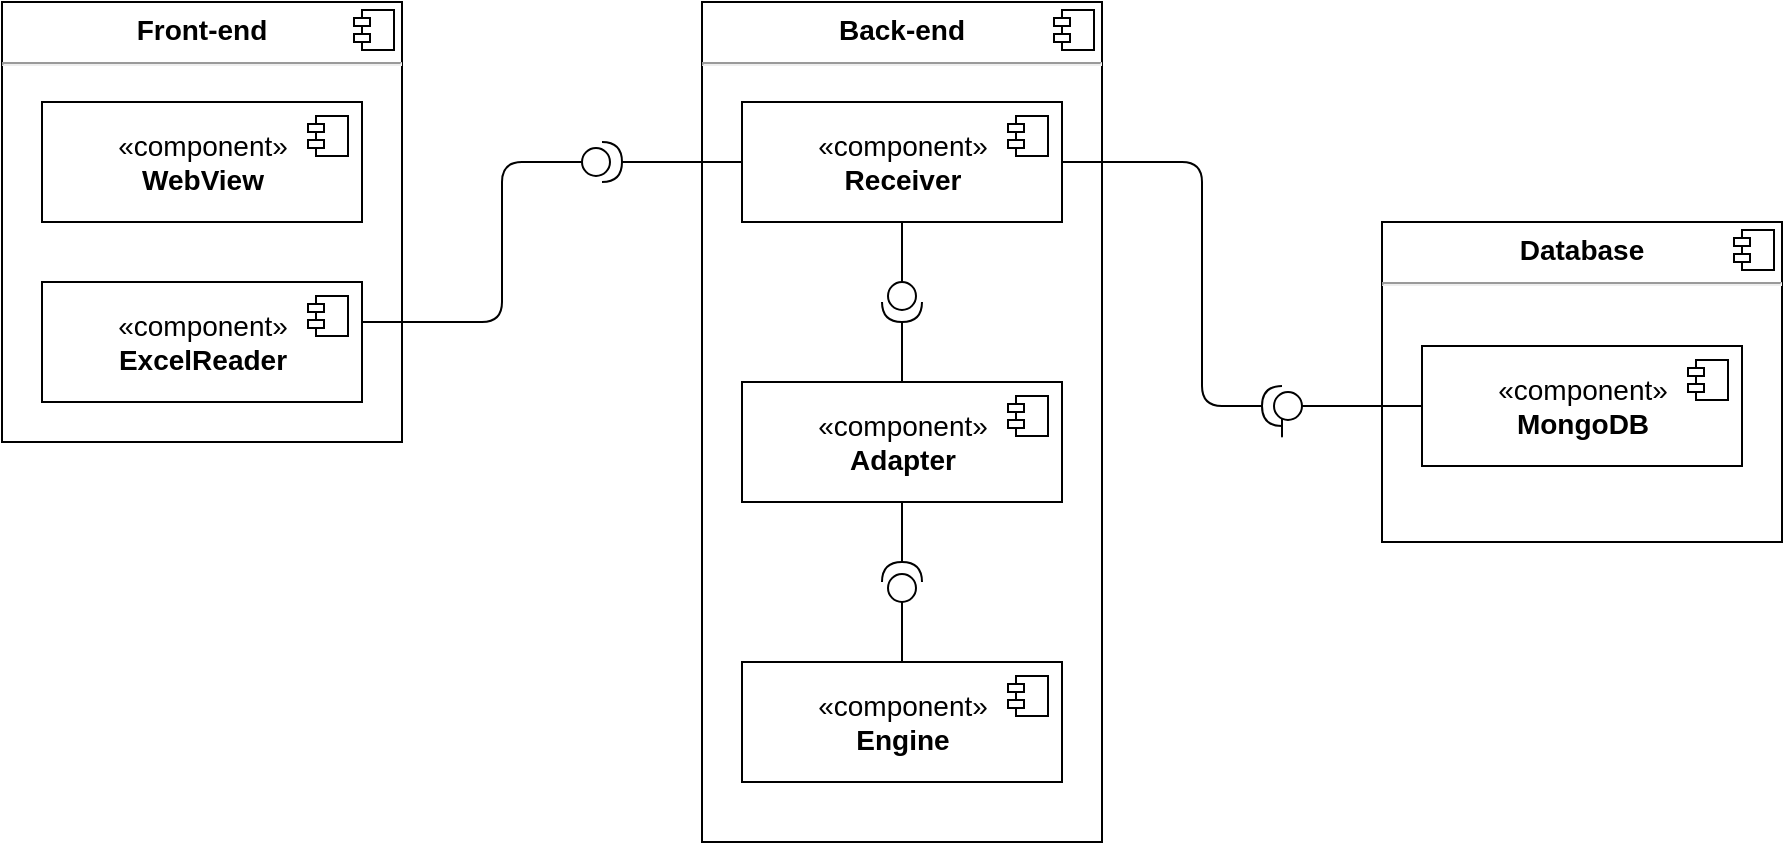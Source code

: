 <mxfile>
    <diagram id="aUsPdbeQbsIyJxXjDoln" name="Component">
        <mxGraphModel dx="1204" dy="659" grid="1" gridSize="10" guides="1" tooltips="1" connect="1" arrows="1" fold="1" page="1" pageScale="1" pageWidth="850" pageHeight="1100" math="0" shadow="0">
            <root>
                <mxCell id="hVEqLBUCLdmQhVkSdDYR-0"/>
                <mxCell id="hVEqLBUCLdmQhVkSdDYR-1" parent="hVEqLBUCLdmQhVkSdDYR-0"/>
                <mxCell id="hVEqLBUCLdmQhVkSdDYR-2" value="&lt;p style=&quot;margin: 6px 0px 0px; text-align: center; font-size: 14px;&quot;&gt;&lt;b style=&quot;font-size: 14px;&quot;&gt;Front-end&lt;/b&gt;&lt;/p&gt;&lt;hr style=&quot;font-size: 14px;&quot;&gt;&lt;p style=&quot;margin: 0px 0px 0px 8px; font-size: 14px;&quot;&gt;&lt;br style=&quot;font-size: 14px;&quot;&gt;&lt;/p&gt;" style="align=left;overflow=fill;html=1;dropTarget=0;fontSize=14;" vertex="1" parent="hVEqLBUCLdmQhVkSdDYR-1">
                    <mxGeometry x="20" y="260" width="200" height="220" as="geometry"/>
                </mxCell>
                <mxCell id="hVEqLBUCLdmQhVkSdDYR-3" value="" style="shape=component;jettyWidth=8;jettyHeight=4;fontSize=14;" vertex="1" parent="hVEqLBUCLdmQhVkSdDYR-2">
                    <mxGeometry x="1" width="20" height="20" relative="1" as="geometry">
                        <mxPoint x="-24" y="4" as="offset"/>
                    </mxGeometry>
                </mxCell>
                <mxCell id="hVEqLBUCLdmQhVkSdDYR-5" value="«component»&lt;br style=&quot;font-size: 14px;&quot;&gt;&lt;b style=&quot;font-size: 14px;&quot;&gt;WebView&lt;/b&gt;" style="html=1;dropTarget=0;fontSize=14;" vertex="1" parent="hVEqLBUCLdmQhVkSdDYR-1">
                    <mxGeometry x="40" y="310" width="160" height="60" as="geometry"/>
                </mxCell>
                <mxCell id="hVEqLBUCLdmQhVkSdDYR-6" value="" style="shape=module;jettyWidth=8;jettyHeight=4;fontSize=14;" vertex="1" parent="hVEqLBUCLdmQhVkSdDYR-5">
                    <mxGeometry x="1" width="20" height="20" relative="1" as="geometry">
                        <mxPoint x="-27" y="7" as="offset"/>
                    </mxGeometry>
                </mxCell>
                <mxCell id="hVEqLBUCLdmQhVkSdDYR-19" style="edgeStyle=orthogonalEdgeStyle;html=1;fontSize=14;endArrow=none;endFill=0;" edge="1" parent="hVEqLBUCLdmQhVkSdDYR-1" source="hVEqLBUCLdmQhVkSdDYR-7" target="hVEqLBUCLdmQhVkSdDYR-23">
                    <mxGeometry relative="1" as="geometry">
                        <mxPoint x="310" y="430" as="targetPoint"/>
                        <Array as="points">
                            <mxPoint x="270" y="420"/>
                            <mxPoint x="270" y="340"/>
                        </Array>
                    </mxGeometry>
                </mxCell>
                <mxCell id="hVEqLBUCLdmQhVkSdDYR-7" value="«component»&lt;br style=&quot;font-size: 14px;&quot;&gt;&lt;b style=&quot;font-size: 14px;&quot;&gt;ExcelReader&lt;/b&gt;" style="html=1;dropTarget=0;fontSize=14;" vertex="1" parent="hVEqLBUCLdmQhVkSdDYR-1">
                    <mxGeometry x="40" y="400" width="160" height="60" as="geometry"/>
                </mxCell>
                <mxCell id="hVEqLBUCLdmQhVkSdDYR-8" value="" style="shape=module;jettyWidth=8;jettyHeight=4;fontSize=14;" vertex="1" parent="hVEqLBUCLdmQhVkSdDYR-7">
                    <mxGeometry x="1" width="20" height="20" relative="1" as="geometry">
                        <mxPoint x="-27" y="7" as="offset"/>
                    </mxGeometry>
                </mxCell>
                <mxCell id="hVEqLBUCLdmQhVkSdDYR-9" value="&lt;p style=&quot;margin: 6px 0px 0px; text-align: center; font-size: 14px;&quot;&gt;&lt;b style=&quot;font-size: 14px;&quot;&gt;Back-end&lt;/b&gt;&lt;/p&gt;&lt;hr style=&quot;font-size: 14px;&quot;&gt;&lt;p style=&quot;margin: 0px 0px 0px 8px; font-size: 14px;&quot;&gt;&lt;br style=&quot;font-size: 14px;&quot;&gt;&lt;/p&gt;" style="align=left;overflow=fill;html=1;dropTarget=0;fontSize=14;" vertex="1" parent="hVEqLBUCLdmQhVkSdDYR-1">
                    <mxGeometry x="370" y="260" width="200" height="420" as="geometry"/>
                </mxCell>
                <mxCell id="hVEqLBUCLdmQhVkSdDYR-10" value="" style="shape=component;jettyWidth=8;jettyHeight=4;fontSize=14;" vertex="1" parent="hVEqLBUCLdmQhVkSdDYR-9">
                    <mxGeometry x="1" width="20" height="20" relative="1" as="geometry">
                        <mxPoint x="-24" y="4" as="offset"/>
                    </mxGeometry>
                </mxCell>
                <mxCell id="hVEqLBUCLdmQhVkSdDYR-11" value="«component»&lt;br style=&quot;font-size: 14px;&quot;&gt;&lt;b style=&quot;font-size: 14px;&quot;&gt;Receiver&lt;/b&gt;" style="html=1;dropTarget=0;fontSize=14;" vertex="1" parent="hVEqLBUCLdmQhVkSdDYR-1">
                    <mxGeometry x="390" y="310" width="160" height="60" as="geometry"/>
                </mxCell>
                <mxCell id="hVEqLBUCLdmQhVkSdDYR-12" value="" style="shape=module;jettyWidth=8;jettyHeight=4;fontSize=14;" vertex="1" parent="hVEqLBUCLdmQhVkSdDYR-11">
                    <mxGeometry x="1" width="20" height="20" relative="1" as="geometry">
                        <mxPoint x="-27" y="7" as="offset"/>
                    </mxGeometry>
                </mxCell>
                <mxCell id="hVEqLBUCLdmQhVkSdDYR-15" value="&lt;p style=&quot;margin: 6px 0px 0px; text-align: center; font-size: 14px;&quot;&gt;&lt;b style=&quot;font-size: 14px;&quot;&gt;Database&lt;/b&gt;&lt;/p&gt;&lt;hr style=&quot;font-size: 14px;&quot;&gt;&lt;p style=&quot;margin: 0px 0px 0px 8px; font-size: 14px;&quot;&gt;&lt;br style=&quot;font-size: 14px;&quot;&gt;&lt;/p&gt;" style="align=left;overflow=fill;html=1;dropTarget=0;fontSize=14;" vertex="1" parent="hVEqLBUCLdmQhVkSdDYR-1">
                    <mxGeometry x="710" y="370" width="200" height="160" as="geometry"/>
                </mxCell>
                <mxCell id="hVEqLBUCLdmQhVkSdDYR-16" value="" style="shape=component;jettyWidth=8;jettyHeight=4;fontSize=14;" vertex="1" parent="hVEqLBUCLdmQhVkSdDYR-15">
                    <mxGeometry x="1" width="20" height="20" relative="1" as="geometry">
                        <mxPoint x="-24" y="4" as="offset"/>
                    </mxGeometry>
                </mxCell>
                <mxCell id="hVEqLBUCLdmQhVkSdDYR-17" value="«component»&lt;br style=&quot;font-size: 14px;&quot;&gt;&lt;b style=&quot;font-size: 14px;&quot;&gt;MongoDB&lt;/b&gt;" style="html=1;dropTarget=0;fontSize=14;" vertex="1" parent="hVEqLBUCLdmQhVkSdDYR-1">
                    <mxGeometry x="730" y="432" width="160" height="60" as="geometry"/>
                </mxCell>
                <mxCell id="hVEqLBUCLdmQhVkSdDYR-18" value="" style="shape=module;jettyWidth=8;jettyHeight=4;fontSize=14;" vertex="1" parent="hVEqLBUCLdmQhVkSdDYR-17">
                    <mxGeometry x="1" width="20" height="20" relative="1" as="geometry">
                        <mxPoint x="-27" y="7" as="offset"/>
                    </mxGeometry>
                </mxCell>
                <mxCell id="hVEqLBUCLdmQhVkSdDYR-24" style="edgeStyle=orthogonalEdgeStyle;html=1;fontSize=14;endArrow=none;endFill=0;" edge="1" parent="hVEqLBUCLdmQhVkSdDYR-1" source="hVEqLBUCLdmQhVkSdDYR-23" target="hVEqLBUCLdmQhVkSdDYR-11">
                    <mxGeometry relative="1" as="geometry">
                        <Array as="points">
                            <mxPoint x="360" y="340"/>
                            <mxPoint x="360" y="340"/>
                        </Array>
                    </mxGeometry>
                </mxCell>
                <mxCell id="hVEqLBUCLdmQhVkSdDYR-23" value="" style="shape=providedRequiredInterface;html=1;verticalLabelPosition=bottom;sketch=0;fontSize=14;" vertex="1" parent="hVEqLBUCLdmQhVkSdDYR-1">
                    <mxGeometry x="310" y="330" width="20" height="20" as="geometry"/>
                </mxCell>
                <mxCell id="hVEqLBUCLdmQhVkSdDYR-32" style="edgeStyle=orthogonalEdgeStyle;html=1;fontSize=14;endArrow=none;endFill=0;" edge="1" parent="hVEqLBUCLdmQhVkSdDYR-1" source="hVEqLBUCLdmQhVkSdDYR-11" target="hVEqLBUCLdmQhVkSdDYR-33">
                    <mxGeometry relative="1" as="geometry">
                        <Array as="points">
                            <mxPoint x="620" y="340"/>
                            <mxPoint x="620" y="462"/>
                        </Array>
                    </mxGeometry>
                </mxCell>
                <mxCell id="hVEqLBUCLdmQhVkSdDYR-25" value="«component»&lt;br style=&quot;font-size: 14px;&quot;&gt;&lt;b style=&quot;font-size: 14px;&quot;&gt;Adapter&lt;/b&gt;" style="html=1;dropTarget=0;fontSize=14;" vertex="1" parent="hVEqLBUCLdmQhVkSdDYR-1">
                    <mxGeometry x="390" y="450" width="160" height="60" as="geometry"/>
                </mxCell>
                <mxCell id="hVEqLBUCLdmQhVkSdDYR-26" value="" style="shape=module;jettyWidth=8;jettyHeight=4;fontSize=14;" vertex="1" parent="hVEqLBUCLdmQhVkSdDYR-25">
                    <mxGeometry x="1" width="20" height="20" relative="1" as="geometry">
                        <mxPoint x="-27" y="7" as="offset"/>
                    </mxGeometry>
                </mxCell>
                <mxCell id="hVEqLBUCLdmQhVkSdDYR-27" value="«component»&lt;br style=&quot;font-size: 14px;&quot;&gt;&lt;b style=&quot;font-size: 14px;&quot;&gt;Engine&lt;/b&gt;" style="html=1;dropTarget=0;fontSize=14;" vertex="1" parent="hVEqLBUCLdmQhVkSdDYR-1">
                    <mxGeometry x="390" y="590" width="160" height="60" as="geometry"/>
                </mxCell>
                <mxCell id="hVEqLBUCLdmQhVkSdDYR-28" value="" style="shape=module;jettyWidth=8;jettyHeight=4;fontSize=14;" vertex="1" parent="hVEqLBUCLdmQhVkSdDYR-27">
                    <mxGeometry x="1" width="20" height="20" relative="1" as="geometry">
                        <mxPoint x="-27" y="7" as="offset"/>
                    </mxGeometry>
                </mxCell>
                <mxCell id="hVEqLBUCLdmQhVkSdDYR-31" value="" style="edgeStyle=none;html=1;fontSize=14;endArrow=none;endFill=0;" edge="1" parent="hVEqLBUCLdmQhVkSdDYR-1" source="hVEqLBUCLdmQhVkSdDYR-29" target="hVEqLBUCLdmQhVkSdDYR-25">
                    <mxGeometry relative="1" as="geometry"/>
                </mxCell>
                <mxCell id="hVEqLBUCLdmQhVkSdDYR-43" value="" style="edgeStyle=orthogonalEdgeStyle;html=1;fontSize=14;endArrow=none;endFill=0;" edge="1" parent="hVEqLBUCLdmQhVkSdDYR-1" source="hVEqLBUCLdmQhVkSdDYR-29" target="hVEqLBUCLdmQhVkSdDYR-27">
                    <mxGeometry relative="1" as="geometry"/>
                </mxCell>
                <mxCell id="hVEqLBUCLdmQhVkSdDYR-29" value="" style="shape=providedRequiredInterface;html=1;verticalLabelPosition=bottom;sketch=0;fontSize=14;rotation=-90;" vertex="1" parent="hVEqLBUCLdmQhVkSdDYR-1">
                    <mxGeometry x="460" y="540" width="20" height="20" as="geometry"/>
                </mxCell>
                <mxCell id="hVEqLBUCLdmQhVkSdDYR-34" style="edgeStyle=orthogonalEdgeStyle;html=1;fontSize=14;endArrow=none;endFill=0;" edge="1" parent="hVEqLBUCLdmQhVkSdDYR-1" source="hVEqLBUCLdmQhVkSdDYR-33" target="hVEqLBUCLdmQhVkSdDYR-17">
                    <mxGeometry relative="1" as="geometry">
                        <Array as="points">
                            <mxPoint x="660" y="480"/>
                            <mxPoint x="660" y="480"/>
                        </Array>
                    </mxGeometry>
                </mxCell>
                <mxCell id="hVEqLBUCLdmQhVkSdDYR-33" value="" style="shape=providedRequiredInterface;html=1;verticalLabelPosition=bottom;sketch=0;fontSize=14;rotation=-180;" vertex="1" parent="hVEqLBUCLdmQhVkSdDYR-1">
                    <mxGeometry x="650" y="452" width="20" height="20" as="geometry"/>
                </mxCell>
                <mxCell id="hVEqLBUCLdmQhVkSdDYR-41" style="edgeStyle=orthogonalEdgeStyle;html=1;fontSize=14;endArrow=none;endFill=0;" edge="1" parent="hVEqLBUCLdmQhVkSdDYR-1" source="hVEqLBUCLdmQhVkSdDYR-39" target="hVEqLBUCLdmQhVkSdDYR-11">
                    <mxGeometry relative="1" as="geometry"/>
                </mxCell>
                <mxCell id="hVEqLBUCLdmQhVkSdDYR-42" style="edgeStyle=orthogonalEdgeStyle;html=1;fontSize=14;endArrow=none;endFill=0;" edge="1" parent="hVEqLBUCLdmQhVkSdDYR-1" source="hVEqLBUCLdmQhVkSdDYR-39" target="hVEqLBUCLdmQhVkSdDYR-25">
                    <mxGeometry relative="1" as="geometry"/>
                </mxCell>
                <mxCell id="hVEqLBUCLdmQhVkSdDYR-39" value="" style="shape=providedRequiredInterface;html=1;verticalLabelPosition=bottom;sketch=0;fontSize=14;rotation=90;" vertex="1" parent="hVEqLBUCLdmQhVkSdDYR-1">
                    <mxGeometry x="460" y="400" width="20" height="20" as="geometry"/>
                </mxCell>
            </root>
        </mxGraphModel>
    </diagram>
    <diagram id="SRbB0dG9EXBg2y-H8GNL" name="Deployment">
        <mxGraphModel dx="1204" dy="659" grid="1" gridSize="10" guides="1" tooltips="1" connect="1" arrows="1" fold="1" page="1" pageScale="1" pageWidth="850" pageHeight="1100" math="0" shadow="0">
            <root>
                <mxCell id="4VOJzvU2yDU-TaqRpCgs-0"/>
                <mxCell id="4VOJzvU2yDU-TaqRpCgs-1" parent="4VOJzvU2yDU-TaqRpCgs-0"/>
                <mxCell id="vogwDiftUANBzrayFFSF-0" value="Services" style="shape=umlFrame;whiteSpace=wrap;html=1;width=230;height=30;boundedLbl=1;verticalAlign=middle;align=left;spacingLeft=5;fontSize=13;" parent="4VOJzvU2yDU-TaqRpCgs-1" vertex="1">
                    <mxGeometry x="660" y="10" width="370" height="610" as="geometry"/>
                </mxCell>
                <mxCell id="vogwDiftUANBzrayFFSF-3" style="edgeStyle=none;html=1;entryX=0;entryY=0.5;entryDx=0;entryDy=0;" parent="4VOJzvU2yDU-TaqRpCgs-1" source="figR7p8En3ts2fxTFGGV-2" target="TS3mEoWIAfFGIWNx6q9l-0" edge="1">
                    <mxGeometry relative="1" as="geometry"/>
                </mxCell>
                <mxCell id="figR7p8En3ts2fxTFGGV-2" value="Desktop Portal" style="html=1;dropTarget=0;" parent="4VOJzvU2yDU-TaqRpCgs-1" vertex="1">
                    <mxGeometry x="190" y="260" width="180" height="90" as="geometry"/>
                </mxCell>
                <mxCell id="figR7p8En3ts2fxTFGGV-3" value="" style="shape=module;jettyWidth=8;jettyHeight=4;" parent="figR7p8En3ts2fxTFGGV-2" vertex="1">
                    <mxGeometry x="1" width="20" height="20" relative="1" as="geometry">
                        <mxPoint x="-27" y="7" as="offset"/>
                    </mxGeometry>
                </mxCell>
                <mxCell id="vogwDiftUANBzrayFFSF-4" style="edgeStyle=none;html=1;entryX=0;entryY=0.5;entryDx=0;entryDy=0;exitX=1;exitY=0.5;exitDx=0;exitDy=0;" parent="4VOJzvU2yDU-TaqRpCgs-1" source="TS3mEoWIAfFGIWNx6q9l-0" target="vogwDiftUANBzrayFFSF-1" edge="1">
                    <mxGeometry relative="1" as="geometry"/>
                </mxCell>
                <mxCell id="TS3mEoWIAfFGIWNx6q9l-0" value="Backend Server" style="html=1;dropTarget=0;" parent="4VOJzvU2yDU-TaqRpCgs-1" vertex="1">
                    <mxGeometry x="450" y="260" width="180" height="90" as="geometry"/>
                </mxCell>
                <mxCell id="TS3mEoWIAfFGIWNx6q9l-1" value="" style="shape=module;jettyWidth=8;jettyHeight=4;" parent="TS3mEoWIAfFGIWNx6q9l-0" vertex="1">
                    <mxGeometry x="1" width="20" height="20" relative="1" as="geometry">
                        <mxPoint x="-27" y="7" as="offset"/>
                    </mxGeometry>
                </mxCell>
                <mxCell id="TS3mEoWIAfFGIWNx6q9l-4" value="Engine" style="html=1;dropTarget=0;" parent="4VOJzvU2yDU-TaqRpCgs-1" vertex="1">
                    <mxGeometry x="760" y="460" width="180" height="90" as="geometry"/>
                </mxCell>
                <mxCell id="TS3mEoWIAfFGIWNx6q9l-5" value="" style="shape=module;jettyWidth=8;jettyHeight=4;" parent="TS3mEoWIAfFGIWNx6q9l-4" vertex="1">
                    <mxGeometry x="1" width="20" height="20" relative="1" as="geometry">
                        <mxPoint x="-27" y="7" as="offset"/>
                    </mxGeometry>
                </mxCell>
                <mxCell id="TS3mEoWIAfFGIWNx6q9l-6" value="DB Worker" style="html=1;dropTarget=0;" parent="4VOJzvU2yDU-TaqRpCgs-1" vertex="1">
                    <mxGeometry x="760" y="240" width="180" height="90" as="geometry"/>
                </mxCell>
                <mxCell id="TS3mEoWIAfFGIWNx6q9l-7" value="" style="shape=module;jettyWidth=8;jettyHeight=4;" parent="TS3mEoWIAfFGIWNx6q9l-6" vertex="1">
                    <mxGeometry x="1" width="20" height="20" relative="1" as="geometry">
                        <mxPoint x="-27" y="7" as="offset"/>
                    </mxGeometry>
                </mxCell>
                <mxCell id="TS3mEoWIAfFGIWNx6q9l-8" value="Printer" style="html=1;dropTarget=0;" parent="4VOJzvU2yDU-TaqRpCgs-1" vertex="1">
                    <mxGeometry x="760" y="350" width="180" height="90" as="geometry"/>
                </mxCell>
                <mxCell id="TS3mEoWIAfFGIWNx6q9l-9" value="" style="shape=module;jettyWidth=8;jettyHeight=4;" parent="TS3mEoWIAfFGIWNx6q9l-8" vertex="1">
                    <mxGeometry x="1" width="20" height="20" relative="1" as="geometry">
                        <mxPoint x="-27" y="7" as="offset"/>
                    </mxGeometry>
                </mxCell>
                <mxCell id="TS3mEoWIAfFGIWNx6q9l-2" value="Database server" style="html=1;dropTarget=0;" parent="4VOJzvU2yDU-TaqRpCgs-1" vertex="1">
                    <mxGeometry x="1070" y="240" width="180" height="90" as="geometry"/>
                </mxCell>
                <mxCell id="TS3mEoWIAfFGIWNx6q9l-3" value="" style="shape=module;jettyWidth=8;jettyHeight=4;" parent="TS3mEoWIAfFGIWNx6q9l-2" vertex="1">
                    <mxGeometry x="1" width="20" height="20" relative="1" as="geometry">
                        <mxPoint x="-27" y="7" as="offset"/>
                    </mxGeometry>
                </mxCell>
                <mxCell id="vogwDiftUANBzrayFFSF-1" value="Auth0" style="html=1;dropTarget=0;" parent="4VOJzvU2yDU-TaqRpCgs-1" vertex="1">
                    <mxGeometry x="760" y="120" width="180" height="90" as="geometry"/>
                </mxCell>
                <mxCell id="vogwDiftUANBzrayFFSF-2" value="" style="shape=module;jettyWidth=8;jettyHeight=4;" parent="vogwDiftUANBzrayFFSF-1" vertex="1">
                    <mxGeometry x="1" width="20" height="20" relative="1" as="geometry">
                        <mxPoint x="-27" y="7" as="offset"/>
                    </mxGeometry>
                </mxCell>
                <mxCell id="vogwDiftUANBzrayFFSF-5" style="edgeStyle=none;html=1;entryX=0;entryY=0.5;entryDx=0;entryDy=0;exitX=1;exitY=0.5;exitDx=0;exitDy=0;" parent="4VOJzvU2yDU-TaqRpCgs-1" source="TS3mEoWIAfFGIWNx6q9l-0" target="TS3mEoWIAfFGIWNx6q9l-6" edge="1">
                    <mxGeometry relative="1" as="geometry">
                        <mxPoint x="640" y="315" as="sourcePoint"/>
                        <mxPoint x="770" y="185" as="targetPoint"/>
                    </mxGeometry>
                </mxCell>
                <mxCell id="vogwDiftUANBzrayFFSF-6" style="edgeStyle=none;html=1;entryX=0;entryY=0.5;entryDx=0;entryDy=0;exitX=1;exitY=0.5;exitDx=0;exitDy=0;" parent="4VOJzvU2yDU-TaqRpCgs-1" source="TS3mEoWIAfFGIWNx6q9l-0" target="TS3mEoWIAfFGIWNx6q9l-8" edge="1">
                    <mxGeometry relative="1" as="geometry">
                        <mxPoint x="630" y="310" as="sourcePoint"/>
                        <mxPoint x="780" y="195" as="targetPoint"/>
                    </mxGeometry>
                </mxCell>
                <mxCell id="vogwDiftUANBzrayFFSF-7" style="edgeStyle=none;html=1;entryX=0;entryY=0.5;entryDx=0;entryDy=0;exitX=1;exitY=0.5;exitDx=0;exitDy=0;" parent="4VOJzvU2yDU-TaqRpCgs-1" source="TS3mEoWIAfFGIWNx6q9l-0" target="TS3mEoWIAfFGIWNx6q9l-4" edge="1">
                    <mxGeometry relative="1" as="geometry">
                        <mxPoint x="660" y="335" as="sourcePoint"/>
                        <mxPoint x="790" y="205" as="targetPoint"/>
                    </mxGeometry>
                </mxCell>
                <mxCell id="vogwDiftUANBzrayFFSF-8" style="edgeStyle=none;html=1;entryX=0;entryY=0.5;entryDx=0;entryDy=0;exitX=1;exitY=0.5;exitDx=0;exitDy=0;" parent="4VOJzvU2yDU-TaqRpCgs-1" source="TS3mEoWIAfFGIWNx6q9l-6" target="TS3mEoWIAfFGIWNx6q9l-2" edge="1">
                    <mxGeometry relative="1" as="geometry">
                        <mxPoint x="640" y="315" as="sourcePoint"/>
                        <mxPoint x="770" y="295" as="targetPoint"/>
                    </mxGeometry>
                </mxCell>
            </root>
        </mxGraphModel>
    </diagram>
    <diagram id="awF3gn0L31-w2kD-zowK" name="Page-1">
        <mxGraphModel dx="1204" dy="659" grid="1" gridSize="10" guides="1" tooltips="1" connect="1" arrows="1" fold="1" page="1" pageScale="1" pageWidth="850" pageHeight="1100" math="0" shadow="0">
            <root>
                <mxCell id="0"/>
                <mxCell id="1" parent="0"/>
                <mxCell id="29" value="" style="rounded=0;whiteSpace=wrap;html=1;" parent="1" vertex="1">
                    <mxGeometry x="1110" y="110" width="550" height="570" as="geometry"/>
                </mxCell>
                <mxCell id="2" value="Input" style="text;html=1;align=center;verticalAlign=middle;resizable=0;points=[];autosize=1;strokeColor=none;fillColor=none;" parent="1" vertex="1">
                    <mxGeometry x="130" y="110" width="40" height="20" as="geometry"/>
                </mxCell>
                <mxCell id="3" value="Step 1" style="text;html=1;align=center;verticalAlign=middle;resizable=0;points=[];autosize=1;strokeColor=none;fillColor=none;" parent="1" vertex="1">
                    <mxGeometry x="115" y="1210" width="50" height="20" as="geometry"/>
                </mxCell>
                <mxCell id="4" value="Output" style="text;html=1;align=center;verticalAlign=middle;resizable=0;points=[];autosize=1;strokeColor=none;fillColor=none;" parent="1" vertex="1">
                    <mxGeometry x="100" y="1460" width="50" height="20" as="geometry"/>
                </mxCell>
                <mxCell id="5" value="Room" style="swimlane;fontStyle=1;align=center;verticalAlign=middle;childLayout=stackLayout;horizontal=1;startSize=29;horizontalStack=0;resizeParent=1;resizeParentMax=0;resizeLast=0;collapsible=0;marginBottom=0;html=1;" parent="1" vertex="1">
                    <mxGeometry x="240" y="80" width="170" height="204" as="geometry"/>
                </mxCell>
                <mxCell id="6" value="&amp;lt;&amp;lt;stereotype1&amp;gt;&amp;gt;" style="text;html=1;strokeColor=none;fillColor=none;align=center;verticalAlign=middle;spacingLeft=4;spacingRight=4;overflow=hidden;rotatable=0;points=[[0,0.5],[1,0.5]];portConstraint=eastwest;" parent="5" vertex="1">
                    <mxGeometry y="29" width="170" height="25" as="geometry"/>
                </mxCell>
                <mxCell id="7" value="id" style="text;html=1;strokeColor=none;fillColor=none;align=left;verticalAlign=middle;spacingLeft=4;spacingRight=4;overflow=hidden;rotatable=0;points=[[0,0.5],[1,0.5]];portConstraint=eastwest;" parent="5" vertex="1">
                    <mxGeometry y="54" width="170" height="25" as="geometry"/>
                </mxCell>
                <mxCell id="217" value="department" style="text;html=1;strokeColor=none;fillColor=none;align=left;verticalAlign=middle;spacingLeft=4;spacingRight=4;overflow=hidden;rotatable=0;points=[[0,0.5],[1,0.5]];portConstraint=eastwest;" parent="5" vertex="1">
                    <mxGeometry y="79" width="170" height="25" as="geometry"/>
                </mxCell>
                <mxCell id="247" value="dailyTime: List&amp;lt;DailyTimetable&amp;gt;" style="text;html=1;strokeColor=none;fillColor=none;align=left;verticalAlign=middle;spacingLeft=4;spacingRight=4;overflow=hidden;rotatable=0;points=[[0,0.5],[1,0.5]];portConstraint=eastwest;" parent="5" vertex="1">
                    <mxGeometry y="104" width="170" height="25" as="geometry"/>
                </mxCell>
                <mxCell id="234" value="capacity" style="text;html=1;strokeColor=none;fillColor=none;align=left;verticalAlign=middle;spacingLeft=4;spacingRight=4;overflow=hidden;rotatable=0;points=[[0,0.5],[1,0.5]];portConstraint=eastwest;" parent="5" vertex="1">
                    <mxGeometry y="129" width="170" height="25" as="geometry"/>
                </mxCell>
                <mxCell id="235" value="classType (lý thuyết / lab)" style="text;html=1;strokeColor=none;fillColor=none;align=left;verticalAlign=middle;spacingLeft=4;spacingRight=4;overflow=hidden;rotatable=0;points=[[0,0.5],[1,0.5]];portConstraint=eastwest;" parent="5" vertex="1">
                    <mxGeometry y="154" width="170" height="25" as="geometry"/>
                </mxCell>
                <mxCell id="231" value="coordinate (cơ sở, tòa, tầng)" style="text;html=1;strokeColor=none;fillColor=none;align=left;verticalAlign=middle;spacingLeft=4;spacingRight=4;overflow=hidden;rotatable=0;points=[[0,0.5],[1,0.5]];portConstraint=eastwest;" parent="5" vertex="1">
                    <mxGeometry y="179" width="170" height="25" as="geometry"/>
                </mxCell>
                <mxCell id="8" value="Lecturer" style="swimlane;fontStyle=1;align=center;verticalAlign=middle;childLayout=stackLayout;horizontal=1;startSize=29;horizontalStack=0;resizeParent=1;resizeParentMax=0;resizeLast=0;collapsible=0;marginBottom=0;html=1;" parent="1" vertex="1">
                    <mxGeometry x="430" y="284" width="140" height="129" as="geometry"/>
                </mxCell>
                <mxCell id="9" value="&amp;lt;&amp;lt;stereotype1&amp;gt;&amp;gt;" style="text;html=1;strokeColor=none;fillColor=none;align=center;verticalAlign=middle;spacingLeft=4;spacingRight=4;overflow=hidden;rotatable=0;points=[[0,0.5],[1,0.5]];portConstraint=eastwest;" parent="8" vertex="1">
                    <mxGeometry y="29" width="140" height="25" as="geometry"/>
                </mxCell>
                <mxCell id="10" value="tkb" style="text;html=1;strokeColor=none;fillColor=none;align=left;verticalAlign=middle;spacingLeft=4;spacingRight=4;overflow=hidden;rotatable=0;points=[[0,0.5],[1,0.5]];portConstraint=eastwest;" parent="8" vertex="1">
                    <mxGeometry y="54" width="140" height="25" as="geometry"/>
                </mxCell>
                <mxCell id="218" value="department" style="text;html=1;strokeColor=none;fillColor=none;align=left;verticalAlign=middle;spacingLeft=4;spacingRight=4;overflow=hidden;rotatable=0;points=[[0,0.5],[1,0.5]];portConstraint=eastwest;" parent="8" vertex="1">
                    <mxGeometry y="79" width="140" height="25" as="geometry"/>
                </mxCell>
                <mxCell id="250" value="List&amp;lt;DailyTimetable&amp;gt;" style="text;html=1;strokeColor=none;fillColor=none;align=left;verticalAlign=middle;spacingLeft=4;spacingRight=4;overflow=hidden;rotatable=0;points=[[0,0.5],[1,0.5]];portConstraint=eastwest;" parent="8" vertex="1">
                    <mxGeometry y="104" width="140" height="25" as="geometry"/>
                </mxCell>
                <mxCell id="20" value="Student" style="swimlane;fontStyle=1;align=center;verticalAlign=middle;childLayout=stackLayout;horizontal=1;startSize=29;horizontalStack=0;resizeParent=1;resizeParentMax=0;resizeLast=0;collapsible=0;marginBottom=0;html=1;" parent="1" vertex="1">
                    <mxGeometry x="1140" y="120" width="140" height="79" as="geometry"/>
                </mxCell>
                <mxCell id="21" value="&amp;lt;&amp;lt;stereotype1&amp;gt;&amp;gt;" style="text;html=1;strokeColor=none;fillColor=none;align=center;verticalAlign=middle;spacingLeft=4;spacingRight=4;overflow=hidden;rotatable=0;points=[[0,0.5],[1,0.5]];portConstraint=eastwest;" parent="20" vertex="1">
                    <mxGeometry y="29" width="140" height="25" as="geometry"/>
                </mxCell>
                <mxCell id="22" value="tkb" style="text;html=1;strokeColor=none;fillColor=none;align=left;verticalAlign=middle;spacingLeft=4;spacingRight=4;overflow=hidden;rotatable=0;points=[[0,0.5],[1,0.5]];portConstraint=eastwest;" parent="20" vertex="1">
                    <mxGeometry y="54" width="140" height="25" as="geometry"/>
                </mxCell>
                <mxCell id="25" value="Requirements" style="text;html=1;align=center;verticalAlign=middle;resizable=0;points=[];autosize=1;strokeColor=none;fillColor=none;" parent="1" vertex="1">
                    <mxGeometry x="85" y="40" width="90" height="20" as="geometry"/>
                </mxCell>
                <mxCell id="27" value="&lt;meta charset=&quot;utf-8&quot;&gt;&lt;div&gt;Là Mở mh mới hoàn toàn và xếp thêm. Thì mình sẽ thêm mới hàngloạt (vd qua file excel)&#10;&lt;/div&gt;&lt;div&gt;&lt;/div&gt;&lt;div&gt;Sau đó thử chức năng xếp thêm vào mà ko đổi kết quả cũ.&#10;&lt;/div&gt;" style="text;whiteSpace=wrap;html=1;" parent="1" vertex="1">
                    <mxGeometry x="200" y="30" width="500" height="40" as="geometry"/>
                </mxCell>
                <mxCell id="31" value="Timetable" style="swimlane;fontStyle=1;align=center;verticalAlign=middle;childLayout=stackLayout;horizontal=1;startSize=29;horizontalStack=0;resizeParent=1;resizeParentMax=0;resizeLast=0;collapsible=0;marginBottom=0;html=1;" parent="1" vertex="1">
                    <mxGeometry x="150" y="1560" width="140" height="79" as="geometry"/>
                </mxCell>
                <mxCell id="32" value="&amp;lt;&amp;lt;stereotype1&amp;gt;&amp;gt;" style="text;html=1;strokeColor=none;fillColor=none;align=center;verticalAlign=middle;spacingLeft=4;spacingRight=4;overflow=hidden;rotatable=0;points=[[0,0.5],[1,0.5]];portConstraint=eastwest;" parent="31" vertex="1">
                    <mxGeometry y="29" width="140" height="25" as="geometry"/>
                </mxCell>
                <mxCell id="33" value="List of period" style="text;html=1;strokeColor=none;fillColor=none;align=left;verticalAlign=middle;spacingLeft=4;spacingRight=4;overflow=hidden;rotatable=0;points=[[0,0.5],[1,0.5]];portConstraint=eastwest;" parent="31" vertex="1">
                    <mxGeometry y="54" width="140" height="25" as="geometry"/>
                </mxCell>
                <mxCell id="35" value="Student2" style="swimlane;fontStyle=1;align=center;verticalAlign=middle;childLayout=stackLayout;horizontal=1;startSize=29;horizontalStack=0;resizeParent=1;resizeParentMax=0;resizeLast=0;collapsible=0;marginBottom=0;html=1;" parent="1" vertex="1">
                    <mxGeometry x="1310" y="120" width="140" height="79" as="geometry"/>
                </mxCell>
                <mxCell id="36" value="&amp;lt;&amp;lt;stereotype1&amp;gt;&amp;gt;" style="text;html=1;strokeColor=none;fillColor=none;align=center;verticalAlign=middle;spacingLeft=4;spacingRight=4;overflow=hidden;rotatable=0;points=[[0,0.5],[1,0.5]];portConstraint=eastwest;" parent="35" vertex="1">
                    <mxGeometry y="29" width="140" height="25" as="geometry"/>
                </mxCell>
                <mxCell id="37" value="tkb" style="text;html=1;strokeColor=none;fillColor=none;align=left;verticalAlign=middle;spacingLeft=4;spacingRight=4;overflow=hidden;rotatable=0;points=[[0,0.5],[1,0.5]];portConstraint=eastwest;" parent="35" vertex="1">
                    <mxGeometry y="54" width="140" height="25" as="geometry"/>
                </mxCell>
                <mxCell id="38" value="TimetableDensity" style="swimlane;fontStyle=1;align=center;verticalAlign=middle;childLayout=stackLayout;horizontal=1;startSize=29;horizontalStack=0;resizeParent=1;resizeParentMax=0;resizeLast=0;collapsible=0;marginBottom=0;html=1;" parent="1" vertex="1">
                    <mxGeometry x="1320" y="560" width="140" height="79" as="geometry"/>
                </mxCell>
                <mxCell id="39" value="&amp;lt;&amp;lt;stereotype1&amp;gt;&amp;gt;" style="text;html=1;strokeColor=none;fillColor=none;align=center;verticalAlign=middle;spacingLeft=4;spacingRight=4;overflow=hidden;rotatable=0;points=[[0,0.5],[1,0.5]];portConstraint=eastwest;" parent="38" vertex="1">
                    <mxGeometry y="29" width="140" height="25" as="geometry"/>
                </mxCell>
                <mxCell id="40" value="tkb" style="text;html=1;strokeColor=none;fillColor=none;align=left;verticalAlign=middle;spacingLeft=4;spacingRight=4;overflow=hidden;rotatable=0;points=[[0,0.5],[1,0.5]];portConstraint=eastwest;" parent="38" vertex="1">
                    <mxGeometry y="54" width="140" height="25" as="geometry"/>
                </mxCell>
                <mxCell id="41" value="Studentn" style="swimlane;fontStyle=1;align=center;verticalAlign=middle;childLayout=stackLayout;horizontal=1;startSize=29;horizontalStack=0;resizeParent=1;resizeParentMax=0;resizeLast=0;collapsible=0;marginBottom=0;html=1;" parent="1" vertex="1">
                    <mxGeometry x="1480" y="120" width="140" height="79" as="geometry"/>
                </mxCell>
                <mxCell id="42" value="&amp;lt;&amp;lt;stereotype1&amp;gt;&amp;gt;" style="text;html=1;strokeColor=none;fillColor=none;align=center;verticalAlign=middle;spacingLeft=4;spacingRight=4;overflow=hidden;rotatable=0;points=[[0,0.5],[1,0.5]];portConstraint=eastwest;" parent="41" vertex="1">
                    <mxGeometry y="29" width="140" height="25" as="geometry"/>
                </mxCell>
                <mxCell id="43" value="tkb" style="text;html=1;strokeColor=none;fillColor=none;align=left;verticalAlign=middle;spacingLeft=4;spacingRight=4;overflow=hidden;rotatable=0;points=[[0,0.5],[1,0.5]];portConstraint=eastwest;" parent="41" vertex="1">
                    <mxGeometry y="54" width="140" height="25" as="geometry"/>
                </mxCell>
                <mxCell id="44" value="" style="shape=table;html=1;whiteSpace=wrap;startSize=0;container=1;collapsible=0;childLayout=tableLayout;" parent="1" vertex="1">
                    <mxGeometry x="1150" y="220" width="130" height="80" as="geometry"/>
                </mxCell>
                <mxCell id="45" value="" style="shape=partialRectangle;html=1;whiteSpace=wrap;collapsible=0;dropTarget=0;pointerEvents=0;fillColor=none;top=0;left=0;bottom=0;right=0;points=[[0,0.5],[1,0.5]];portConstraint=eastwest;" parent="44" vertex="1">
                    <mxGeometry width="130" height="27" as="geometry"/>
                </mxCell>
                <mxCell id="46" value="x" style="shape=partialRectangle;html=1;whiteSpace=wrap;connectable=0;fillColor=none;top=0;left=0;bottom=0;right=0;overflow=hidden;pointerEvents=1;" parent="45" vertex="1">
                    <mxGeometry width="43" height="27" as="geometry">
                        <mxRectangle width="43" height="27" as="alternateBounds"/>
                    </mxGeometry>
                </mxCell>
                <mxCell id="47" value="" style="shape=partialRectangle;html=1;whiteSpace=wrap;connectable=0;fillColor=none;top=0;left=0;bottom=0;right=0;overflow=hidden;pointerEvents=1;" parent="45" vertex="1">
                    <mxGeometry x="43" width="44" height="27" as="geometry">
                        <mxRectangle width="44" height="27" as="alternateBounds"/>
                    </mxGeometry>
                </mxCell>
                <mxCell id="48" value="x" style="shape=partialRectangle;html=1;whiteSpace=wrap;connectable=0;fillColor=none;top=0;left=0;bottom=0;right=0;overflow=hidden;pointerEvents=1;" parent="45" vertex="1">
                    <mxGeometry x="87" width="43" height="27" as="geometry">
                        <mxRectangle width="43" height="27" as="alternateBounds"/>
                    </mxGeometry>
                </mxCell>
                <mxCell id="49" value="" style="shape=partialRectangle;html=1;whiteSpace=wrap;collapsible=0;dropTarget=0;pointerEvents=0;fillColor=none;top=0;left=0;bottom=0;right=0;points=[[0,0.5],[1,0.5]];portConstraint=eastwest;" parent="44" vertex="1">
                    <mxGeometry y="27" width="130" height="26" as="geometry"/>
                </mxCell>
                <mxCell id="50" value="x" style="shape=partialRectangle;html=1;whiteSpace=wrap;connectable=0;fillColor=none;top=0;left=0;bottom=0;right=0;overflow=hidden;pointerEvents=1;" parent="49" vertex="1">
                    <mxGeometry width="43" height="26" as="geometry">
                        <mxRectangle width="43" height="26" as="alternateBounds"/>
                    </mxGeometry>
                </mxCell>
                <mxCell id="51" value="x" style="shape=partialRectangle;html=1;whiteSpace=wrap;connectable=0;fillColor=none;top=0;left=0;bottom=0;right=0;overflow=hidden;pointerEvents=1;" parent="49" vertex="1">
                    <mxGeometry x="43" width="44" height="26" as="geometry">
                        <mxRectangle width="44" height="26" as="alternateBounds"/>
                    </mxGeometry>
                </mxCell>
                <mxCell id="52" value="" style="shape=partialRectangle;html=1;whiteSpace=wrap;connectable=0;fillColor=none;top=0;left=0;bottom=0;right=0;overflow=hidden;pointerEvents=1;" parent="49" vertex="1">
                    <mxGeometry x="87" width="43" height="26" as="geometry">
                        <mxRectangle width="43" height="26" as="alternateBounds"/>
                    </mxGeometry>
                </mxCell>
                <mxCell id="53" value="" style="shape=partialRectangle;html=1;whiteSpace=wrap;collapsible=0;dropTarget=0;pointerEvents=0;fillColor=none;top=0;left=0;bottom=0;right=0;points=[[0,0.5],[1,0.5]];portConstraint=eastwest;" parent="44" vertex="1">
                    <mxGeometry y="53" width="130" height="27" as="geometry"/>
                </mxCell>
                <mxCell id="54" value="" style="shape=partialRectangle;html=1;whiteSpace=wrap;connectable=0;fillColor=none;top=0;left=0;bottom=0;right=0;overflow=hidden;pointerEvents=1;" parent="53" vertex="1">
                    <mxGeometry width="43" height="27" as="geometry">
                        <mxRectangle width="43" height="27" as="alternateBounds"/>
                    </mxGeometry>
                </mxCell>
                <mxCell id="55" value="" style="shape=partialRectangle;html=1;whiteSpace=wrap;connectable=0;fillColor=none;top=0;left=0;bottom=0;right=0;overflow=hidden;pointerEvents=1;" parent="53" vertex="1">
                    <mxGeometry x="43" width="44" height="27" as="geometry">
                        <mxRectangle width="44" height="27" as="alternateBounds"/>
                    </mxGeometry>
                </mxCell>
                <mxCell id="56" value="x" style="shape=partialRectangle;html=1;whiteSpace=wrap;connectable=0;fillColor=none;top=0;left=0;bottom=0;right=0;overflow=hidden;pointerEvents=1;" parent="53" vertex="1">
                    <mxGeometry x="87" width="43" height="27" as="geometry">
                        <mxRectangle width="43" height="27" as="alternateBounds"/>
                    </mxGeometry>
                </mxCell>
                <mxCell id="57" value="" style="shape=table;html=1;whiteSpace=wrap;startSize=0;container=1;collapsible=0;childLayout=tableLayout;" parent="1" vertex="1">
                    <mxGeometry x="1320" y="220" width="130" height="80" as="geometry"/>
                </mxCell>
                <mxCell id="58" value="" style="shape=partialRectangle;html=1;whiteSpace=wrap;collapsible=0;dropTarget=0;pointerEvents=0;fillColor=none;top=0;left=0;bottom=0;right=0;points=[[0,0.5],[1,0.5]];portConstraint=eastwest;" parent="57" vertex="1">
                    <mxGeometry width="130" height="27" as="geometry"/>
                </mxCell>
                <mxCell id="59" value="x" style="shape=partialRectangle;html=1;whiteSpace=wrap;connectable=0;fillColor=none;top=0;left=0;bottom=0;right=0;overflow=hidden;pointerEvents=1;" parent="58" vertex="1">
                    <mxGeometry width="43" height="27" as="geometry">
                        <mxRectangle width="43" height="27" as="alternateBounds"/>
                    </mxGeometry>
                </mxCell>
                <mxCell id="60" value="" style="shape=partialRectangle;html=1;whiteSpace=wrap;connectable=0;fillColor=none;top=0;left=0;bottom=0;right=0;overflow=hidden;pointerEvents=1;" parent="58" vertex="1">
                    <mxGeometry x="43" width="44" height="27" as="geometry">
                        <mxRectangle width="44" height="27" as="alternateBounds"/>
                    </mxGeometry>
                </mxCell>
                <mxCell id="61" value="x" style="shape=partialRectangle;html=1;whiteSpace=wrap;connectable=0;fillColor=none;top=0;left=0;bottom=0;right=0;overflow=hidden;pointerEvents=1;" parent="58" vertex="1">
                    <mxGeometry x="87" width="43" height="27" as="geometry">
                        <mxRectangle width="43" height="27" as="alternateBounds"/>
                    </mxGeometry>
                </mxCell>
                <mxCell id="62" value="" style="shape=partialRectangle;html=1;whiteSpace=wrap;collapsible=0;dropTarget=0;pointerEvents=0;fillColor=none;top=0;left=0;bottom=0;right=0;points=[[0,0.5],[1,0.5]];portConstraint=eastwest;" parent="57" vertex="1">
                    <mxGeometry y="27" width="130" height="26" as="geometry"/>
                </mxCell>
                <mxCell id="63" value="x" style="shape=partialRectangle;html=1;whiteSpace=wrap;connectable=0;fillColor=none;top=0;left=0;bottom=0;right=0;overflow=hidden;pointerEvents=1;" parent="62" vertex="1">
                    <mxGeometry width="43" height="26" as="geometry">
                        <mxRectangle width="43" height="26" as="alternateBounds"/>
                    </mxGeometry>
                </mxCell>
                <mxCell id="64" value="" style="shape=partialRectangle;html=1;whiteSpace=wrap;connectable=0;fillColor=none;top=0;left=0;bottom=0;right=0;overflow=hidden;pointerEvents=1;" parent="62" vertex="1">
                    <mxGeometry x="43" width="44" height="26" as="geometry">
                        <mxRectangle width="44" height="26" as="alternateBounds"/>
                    </mxGeometry>
                </mxCell>
                <mxCell id="65" value="" style="shape=partialRectangle;html=1;whiteSpace=wrap;connectable=0;fillColor=none;top=0;left=0;bottom=0;right=0;overflow=hidden;pointerEvents=1;" parent="62" vertex="1">
                    <mxGeometry x="87" width="43" height="26" as="geometry">
                        <mxRectangle width="43" height="26" as="alternateBounds"/>
                    </mxGeometry>
                </mxCell>
                <mxCell id="66" value="" style="shape=partialRectangle;html=1;whiteSpace=wrap;collapsible=0;dropTarget=0;pointerEvents=0;fillColor=none;top=0;left=0;bottom=0;right=0;points=[[0,0.5],[1,0.5]];portConstraint=eastwest;" parent="57" vertex="1">
                    <mxGeometry y="53" width="130" height="27" as="geometry"/>
                </mxCell>
                <mxCell id="67" value="" style="shape=partialRectangle;html=1;whiteSpace=wrap;connectable=0;fillColor=none;top=0;left=0;bottom=0;right=0;overflow=hidden;pointerEvents=1;" parent="66" vertex="1">
                    <mxGeometry width="43" height="27" as="geometry">
                        <mxRectangle width="43" height="27" as="alternateBounds"/>
                    </mxGeometry>
                </mxCell>
                <mxCell id="68" value="x" style="shape=partialRectangle;html=1;whiteSpace=wrap;connectable=0;fillColor=none;top=0;left=0;bottom=0;right=0;overflow=hidden;pointerEvents=1;" parent="66" vertex="1">
                    <mxGeometry x="43" width="44" height="27" as="geometry">
                        <mxRectangle width="44" height="27" as="alternateBounds"/>
                    </mxGeometry>
                </mxCell>
                <mxCell id="69" value="" style="shape=partialRectangle;html=1;whiteSpace=wrap;connectable=0;fillColor=none;top=0;left=0;bottom=0;right=0;overflow=hidden;pointerEvents=1;" parent="66" vertex="1">
                    <mxGeometry x="87" width="43" height="27" as="geometry">
                        <mxRectangle width="43" height="27" as="alternateBounds"/>
                    </mxGeometry>
                </mxCell>
                <mxCell id="70" value="" style="shape=table;html=1;whiteSpace=wrap;startSize=0;container=1;collapsible=0;childLayout=tableLayout;" parent="1" vertex="1">
                    <mxGeometry x="1480" y="220" width="130" height="80" as="geometry"/>
                </mxCell>
                <mxCell id="71" value="" style="shape=partialRectangle;html=1;whiteSpace=wrap;collapsible=0;dropTarget=0;pointerEvents=0;fillColor=none;top=0;left=0;bottom=0;right=0;points=[[0,0.5],[1,0.5]];portConstraint=eastwest;" parent="70" vertex="1">
                    <mxGeometry width="130" height="27" as="geometry"/>
                </mxCell>
                <mxCell id="72" value="" style="shape=partialRectangle;html=1;whiteSpace=wrap;connectable=0;fillColor=none;top=0;left=0;bottom=0;right=0;overflow=hidden;pointerEvents=1;" parent="71" vertex="1">
                    <mxGeometry width="43" height="27" as="geometry">
                        <mxRectangle width="43" height="27" as="alternateBounds"/>
                    </mxGeometry>
                </mxCell>
                <mxCell id="73" value="" style="shape=partialRectangle;html=1;whiteSpace=wrap;connectable=0;fillColor=none;top=0;left=0;bottom=0;right=0;overflow=hidden;pointerEvents=1;" parent="71" vertex="1">
                    <mxGeometry x="43" width="44" height="27" as="geometry">
                        <mxRectangle width="44" height="27" as="alternateBounds"/>
                    </mxGeometry>
                </mxCell>
                <mxCell id="74" value="x" style="shape=partialRectangle;html=1;whiteSpace=wrap;connectable=0;fillColor=none;top=0;left=0;bottom=0;right=0;overflow=hidden;pointerEvents=1;" parent="71" vertex="1">
                    <mxGeometry x="87" width="43" height="27" as="geometry">
                        <mxRectangle width="43" height="27" as="alternateBounds"/>
                    </mxGeometry>
                </mxCell>
                <mxCell id="75" value="" style="shape=partialRectangle;html=1;whiteSpace=wrap;collapsible=0;dropTarget=0;pointerEvents=0;fillColor=none;top=0;left=0;bottom=0;right=0;points=[[0,0.5],[1,0.5]];portConstraint=eastwest;" parent="70" vertex="1">
                    <mxGeometry y="27" width="130" height="26" as="geometry"/>
                </mxCell>
                <mxCell id="76" value="" style="shape=partialRectangle;html=1;whiteSpace=wrap;connectable=0;fillColor=none;top=0;left=0;bottom=0;right=0;overflow=hidden;pointerEvents=1;" parent="75" vertex="1">
                    <mxGeometry width="43" height="26" as="geometry">
                        <mxRectangle width="43" height="26" as="alternateBounds"/>
                    </mxGeometry>
                </mxCell>
                <mxCell id="77" value="x" style="shape=partialRectangle;html=1;whiteSpace=wrap;connectable=0;fillColor=none;top=0;left=0;bottom=0;right=0;overflow=hidden;pointerEvents=1;" parent="75" vertex="1">
                    <mxGeometry x="43" width="44" height="26" as="geometry">
                        <mxRectangle width="44" height="26" as="alternateBounds"/>
                    </mxGeometry>
                </mxCell>
                <mxCell id="78" value="" style="shape=partialRectangle;html=1;whiteSpace=wrap;connectable=0;fillColor=none;top=0;left=0;bottom=0;right=0;overflow=hidden;pointerEvents=1;" parent="75" vertex="1">
                    <mxGeometry x="87" width="43" height="26" as="geometry">
                        <mxRectangle width="43" height="26" as="alternateBounds"/>
                    </mxGeometry>
                </mxCell>
                <mxCell id="79" value="" style="shape=partialRectangle;html=1;whiteSpace=wrap;collapsible=0;dropTarget=0;pointerEvents=0;fillColor=none;top=0;left=0;bottom=0;right=0;points=[[0,0.5],[1,0.5]];portConstraint=eastwest;" parent="70" vertex="1">
                    <mxGeometry y="53" width="130" height="27" as="geometry"/>
                </mxCell>
                <mxCell id="80" value="x" style="shape=partialRectangle;html=1;whiteSpace=wrap;connectable=0;fillColor=none;top=0;left=0;bottom=0;right=0;overflow=hidden;pointerEvents=1;" parent="79" vertex="1">
                    <mxGeometry width="43" height="27" as="geometry">
                        <mxRectangle width="43" height="27" as="alternateBounds"/>
                    </mxGeometry>
                </mxCell>
                <mxCell id="81" value="" style="shape=partialRectangle;html=1;whiteSpace=wrap;connectable=0;fillColor=none;top=0;left=0;bottom=0;right=0;overflow=hidden;pointerEvents=1;" parent="79" vertex="1">
                    <mxGeometry x="43" width="44" height="27" as="geometry">
                        <mxRectangle width="44" height="27" as="alternateBounds"/>
                    </mxGeometry>
                </mxCell>
                <mxCell id="82" value="x" style="shape=partialRectangle;html=1;whiteSpace=wrap;connectable=0;fillColor=none;top=0;left=0;bottom=0;right=0;overflow=hidden;pointerEvents=1;" parent="79" vertex="1">
                    <mxGeometry x="87" width="43" height="27" as="geometry">
                        <mxRectangle width="43" height="27" as="alternateBounds"/>
                    </mxGeometry>
                </mxCell>
                <mxCell id="83" value="" style="shape=table;html=1;whiteSpace=wrap;startSize=0;container=1;collapsible=0;childLayout=tableLayout;" parent="1" vertex="1">
                    <mxGeometry x="235" y="1260" width="130" height="80" as="geometry"/>
                </mxCell>
                <mxCell id="84" value="" style="shape=partialRectangle;html=1;whiteSpace=wrap;collapsible=0;dropTarget=0;pointerEvents=0;fillColor=none;top=0;left=0;bottom=0;right=0;points=[[0,0.5],[1,0.5]];portConstraint=eastwest;" parent="83" vertex="1">
                    <mxGeometry width="130" height="27" as="geometry"/>
                </mxCell>
                <mxCell id="85" value="x" style="shape=partialRectangle;html=1;whiteSpace=wrap;connectable=0;fillColor=none;top=0;left=0;bottom=0;right=0;overflow=hidden;pointerEvents=1;" parent="84" vertex="1">
                    <mxGeometry width="43" height="27" as="geometry">
                        <mxRectangle width="43" height="27" as="alternateBounds"/>
                    </mxGeometry>
                </mxCell>
                <mxCell id="86" value="" style="shape=partialRectangle;html=1;whiteSpace=wrap;connectable=0;fillColor=none;top=0;left=0;bottom=0;right=0;overflow=hidden;pointerEvents=1;" parent="84" vertex="1">
                    <mxGeometry x="43" width="44" height="27" as="geometry">
                        <mxRectangle width="44" height="27" as="alternateBounds"/>
                    </mxGeometry>
                </mxCell>
                <mxCell id="87" value="x" style="shape=partialRectangle;html=1;whiteSpace=wrap;connectable=0;fillColor=none;top=0;left=0;bottom=0;right=0;overflow=hidden;pointerEvents=1;" parent="84" vertex="1">
                    <mxGeometry x="87" width="43" height="27" as="geometry">
                        <mxRectangle width="43" height="27" as="alternateBounds"/>
                    </mxGeometry>
                </mxCell>
                <mxCell id="88" value="" style="shape=partialRectangle;html=1;whiteSpace=wrap;collapsible=0;dropTarget=0;pointerEvents=0;fillColor=none;top=0;left=0;bottom=0;right=0;points=[[0,0.5],[1,0.5]];portConstraint=eastwest;" parent="83" vertex="1">
                    <mxGeometry y="27" width="130" height="26" as="geometry"/>
                </mxCell>
                <mxCell id="89" value="" style="shape=partialRectangle;html=1;whiteSpace=wrap;connectable=0;fillColor=none;top=0;left=0;bottom=0;right=0;overflow=hidden;pointerEvents=1;" parent="88" vertex="1">
                    <mxGeometry width="43" height="26" as="geometry">
                        <mxRectangle width="43" height="26" as="alternateBounds"/>
                    </mxGeometry>
                </mxCell>
                <mxCell id="90" value="x" style="shape=partialRectangle;html=1;whiteSpace=wrap;connectable=0;fillColor=none;top=0;left=0;bottom=0;right=0;overflow=hidden;pointerEvents=1;" parent="88" vertex="1">
                    <mxGeometry x="43" width="44" height="26" as="geometry">
                        <mxRectangle width="44" height="26" as="alternateBounds"/>
                    </mxGeometry>
                </mxCell>
                <mxCell id="91" value="" style="shape=partialRectangle;html=1;whiteSpace=wrap;connectable=0;fillColor=none;top=0;left=0;bottom=0;right=0;overflow=hidden;pointerEvents=1;" parent="88" vertex="1">
                    <mxGeometry x="87" width="43" height="26" as="geometry">
                        <mxRectangle width="43" height="26" as="alternateBounds"/>
                    </mxGeometry>
                </mxCell>
                <mxCell id="92" value="" style="shape=partialRectangle;html=1;whiteSpace=wrap;collapsible=0;dropTarget=0;pointerEvents=0;fillColor=none;top=0;left=0;bottom=0;right=0;points=[[0,0.5],[1,0.5]];portConstraint=eastwest;" parent="83" vertex="1">
                    <mxGeometry y="53" width="130" height="27" as="geometry"/>
                </mxCell>
                <mxCell id="93" value="" style="shape=partialRectangle;html=1;whiteSpace=wrap;connectable=0;fillColor=none;top=0;left=0;bottom=0;right=0;overflow=hidden;pointerEvents=1;" parent="92" vertex="1">
                    <mxGeometry width="43" height="27" as="geometry">
                        <mxRectangle width="43" height="27" as="alternateBounds"/>
                    </mxGeometry>
                </mxCell>
                <mxCell id="94" value="" style="shape=partialRectangle;html=1;whiteSpace=wrap;connectable=0;fillColor=none;top=0;left=0;bottom=0;right=0;overflow=hidden;pointerEvents=1;" parent="92" vertex="1">
                    <mxGeometry x="43" width="44" height="27" as="geometry">
                        <mxRectangle width="44" height="27" as="alternateBounds"/>
                    </mxGeometry>
                </mxCell>
                <mxCell id="95" value="" style="shape=partialRectangle;html=1;whiteSpace=wrap;connectable=0;fillColor=none;top=0;left=0;bottom=0;right=0;overflow=hidden;pointerEvents=1;" parent="92" vertex="1">
                    <mxGeometry x="87" width="43" height="27" as="geometry">
                        <mxRectangle width="43" height="27" as="alternateBounds"/>
                    </mxGeometry>
                </mxCell>
                <mxCell id="96" value="" style="shape=table;html=1;whiteSpace=wrap;startSize=0;container=1;collapsible=0;childLayout=tableLayout;" parent="1" vertex="1">
                    <mxGeometry x="235" y="1390" width="130" height="80" as="geometry"/>
                </mxCell>
                <mxCell id="97" value="" style="shape=partialRectangle;html=1;whiteSpace=wrap;collapsible=0;dropTarget=0;pointerEvents=0;fillColor=none;top=0;left=0;bottom=0;right=0;points=[[0,0.5],[1,0.5]];portConstraint=eastwest;" parent="96" vertex="1">
                    <mxGeometry width="130" height="27" as="geometry"/>
                </mxCell>
                <mxCell id="98" value="x" style="shape=partialRectangle;html=1;whiteSpace=wrap;connectable=0;fillColor=none;top=0;left=0;bottom=0;right=0;overflow=hidden;pointerEvents=1;" parent="97" vertex="1">
                    <mxGeometry width="43" height="27" as="geometry">
                        <mxRectangle width="43" height="27" as="alternateBounds"/>
                    </mxGeometry>
                </mxCell>
                <mxCell id="99" value="" style="shape=partialRectangle;html=1;whiteSpace=wrap;connectable=0;fillColor=none;top=0;left=0;bottom=0;right=0;overflow=hidden;pointerEvents=1;" parent="97" vertex="1">
                    <mxGeometry x="43" width="44" height="27" as="geometry">
                        <mxRectangle width="44" height="27" as="alternateBounds"/>
                    </mxGeometry>
                </mxCell>
                <mxCell id="100" value="" style="shape=partialRectangle;html=1;whiteSpace=wrap;connectable=0;fillColor=none;top=0;left=0;bottom=0;right=0;overflow=hidden;pointerEvents=1;" parent="97" vertex="1">
                    <mxGeometry x="87" width="43" height="27" as="geometry">
                        <mxRectangle width="43" height="27" as="alternateBounds"/>
                    </mxGeometry>
                </mxCell>
                <mxCell id="101" value="" style="shape=partialRectangle;html=1;whiteSpace=wrap;collapsible=0;dropTarget=0;pointerEvents=0;fillColor=none;top=0;left=0;bottom=0;right=0;points=[[0,0.5],[1,0.5]];portConstraint=eastwest;" parent="96" vertex="1">
                    <mxGeometry y="27" width="130" height="26" as="geometry"/>
                </mxCell>
                <mxCell id="102" value="" style="shape=partialRectangle;html=1;whiteSpace=wrap;connectable=0;fillColor=none;top=0;left=0;bottom=0;right=0;overflow=hidden;pointerEvents=1;" parent="101" vertex="1">
                    <mxGeometry width="43" height="26" as="geometry">
                        <mxRectangle width="43" height="26" as="alternateBounds"/>
                    </mxGeometry>
                </mxCell>
                <mxCell id="103" value="" style="shape=partialRectangle;html=1;whiteSpace=wrap;connectable=0;fillColor=none;top=0;left=0;bottom=0;right=0;overflow=hidden;pointerEvents=1;" parent="101" vertex="1">
                    <mxGeometry x="43" width="44" height="26" as="geometry">
                        <mxRectangle width="44" height="26" as="alternateBounds"/>
                    </mxGeometry>
                </mxCell>
                <mxCell id="104" value="x" style="shape=partialRectangle;html=1;whiteSpace=wrap;connectable=0;fillColor=none;top=0;left=0;bottom=0;right=0;overflow=hidden;pointerEvents=1;" parent="101" vertex="1">
                    <mxGeometry x="87" width="43" height="26" as="geometry">
                        <mxRectangle width="43" height="26" as="alternateBounds"/>
                    </mxGeometry>
                </mxCell>
                <mxCell id="105" value="" style="shape=partialRectangle;html=1;whiteSpace=wrap;collapsible=0;dropTarget=0;pointerEvents=0;fillColor=none;top=0;left=0;bottom=0;right=0;points=[[0,0.5],[1,0.5]];portConstraint=eastwest;" parent="96" vertex="1">
                    <mxGeometry y="53" width="130" height="27" as="geometry"/>
                </mxCell>
                <mxCell id="106" value="x" style="shape=partialRectangle;html=1;whiteSpace=wrap;connectable=0;fillColor=none;top=0;left=0;bottom=0;right=0;overflow=hidden;pointerEvents=1;" parent="105" vertex="1">
                    <mxGeometry width="43" height="27" as="geometry">
                        <mxRectangle width="43" height="27" as="alternateBounds"/>
                    </mxGeometry>
                </mxCell>
                <mxCell id="107" value="x" style="shape=partialRectangle;html=1;whiteSpace=wrap;connectable=0;fillColor=none;top=0;left=0;bottom=0;right=0;overflow=hidden;pointerEvents=1;" parent="105" vertex="1">
                    <mxGeometry x="43" width="44" height="27" as="geometry">
                        <mxRectangle width="44" height="27" as="alternateBounds"/>
                    </mxGeometry>
                </mxCell>
                <mxCell id="108" value="" style="shape=partialRectangle;html=1;whiteSpace=wrap;connectable=0;fillColor=none;top=0;left=0;bottom=0;right=0;overflow=hidden;pointerEvents=1;" parent="105" vertex="1">
                    <mxGeometry x="87" width="43" height="27" as="geometry">
                        <mxRectangle width="43" height="27" as="alternateBounds"/>
                    </mxGeometry>
                </mxCell>
                <mxCell id="109" value="and" style="text;html=1;align=center;verticalAlign=middle;resizable=0;points=[];autosize=1;strokeColor=none;fillColor=none;" parent="1" vertex="1">
                    <mxGeometry x="275" y="1350" width="40" height="20" as="geometry"/>
                </mxCell>
                <mxCell id="111" value="Room1" style="text;html=1;align=center;verticalAlign=middle;resizable=0;points=[];autosize=1;strokeColor=none;fillColor=none;" parent="1" vertex="1">
                    <mxGeometry x="270" y="1240" width="50" height="20" as="geometry"/>
                </mxCell>
                <mxCell id="125" value="Room2" style="text;html=1;align=center;verticalAlign=middle;resizable=0;points=[];autosize=1;strokeColor=none;fillColor=none;" parent="1" vertex="1">
                    <mxGeometry x="275" y="1370" width="50" height="20" as="geometry"/>
                </mxCell>
                <mxCell id="134" value="" style="shape=table;html=1;whiteSpace=wrap;startSize=0;container=1;collapsible=0;childLayout=tableLayout;" parent="1" vertex="1">
                    <mxGeometry x="410" y="1260" width="130" height="80" as="geometry"/>
                </mxCell>
                <mxCell id="135" value="" style="shape=partialRectangle;html=1;whiteSpace=wrap;collapsible=0;dropTarget=0;pointerEvents=0;fillColor=none;top=0;left=0;bottom=0;right=0;points=[[0,0.5],[1,0.5]];portConstraint=eastwest;" parent="134" vertex="1">
                    <mxGeometry width="130" height="27" as="geometry"/>
                </mxCell>
                <mxCell id="136" value="x" style="shape=partialRectangle;html=1;whiteSpace=wrap;connectable=0;fillColor=none;top=0;left=0;bottom=0;right=0;overflow=hidden;pointerEvents=1;" parent="135" vertex="1">
                    <mxGeometry width="43" height="27" as="geometry">
                        <mxRectangle width="43" height="27" as="alternateBounds"/>
                    </mxGeometry>
                </mxCell>
                <mxCell id="137" value="" style="shape=partialRectangle;html=1;whiteSpace=wrap;connectable=0;fillColor=none;top=0;left=0;bottom=0;right=0;overflow=hidden;pointerEvents=1;" parent="135" vertex="1">
                    <mxGeometry x="43" width="44" height="27" as="geometry">
                        <mxRectangle width="44" height="27" as="alternateBounds"/>
                    </mxGeometry>
                </mxCell>
                <mxCell id="138" value="" style="shape=partialRectangle;html=1;whiteSpace=wrap;connectable=0;fillColor=none;top=0;left=0;bottom=0;right=0;overflow=hidden;pointerEvents=1;" parent="135" vertex="1">
                    <mxGeometry x="87" width="43" height="27" as="geometry">
                        <mxRectangle width="43" height="27" as="alternateBounds"/>
                    </mxGeometry>
                </mxCell>
                <mxCell id="139" value="" style="shape=partialRectangle;html=1;whiteSpace=wrap;collapsible=0;dropTarget=0;pointerEvents=0;fillColor=none;top=0;left=0;bottom=0;right=0;points=[[0,0.5],[1,0.5]];portConstraint=eastwest;" parent="134" vertex="1">
                    <mxGeometry y="27" width="130" height="26" as="geometry"/>
                </mxCell>
                <mxCell id="140" value="x" style="shape=partialRectangle;html=1;whiteSpace=wrap;connectable=0;fillColor=none;top=0;left=0;bottom=0;right=0;overflow=hidden;pointerEvents=1;" parent="139" vertex="1">
                    <mxGeometry width="43" height="26" as="geometry">
                        <mxRectangle width="43" height="26" as="alternateBounds"/>
                    </mxGeometry>
                </mxCell>
                <mxCell id="141" value="x" style="shape=partialRectangle;html=1;whiteSpace=wrap;connectable=0;fillColor=none;top=0;left=0;bottom=0;right=0;overflow=hidden;pointerEvents=1;" parent="139" vertex="1">
                    <mxGeometry x="43" width="44" height="26" as="geometry">
                        <mxRectangle width="44" height="26" as="alternateBounds"/>
                    </mxGeometry>
                </mxCell>
                <mxCell id="142" value="x" style="shape=partialRectangle;html=1;whiteSpace=wrap;connectable=0;fillColor=none;top=0;left=0;bottom=0;right=0;overflow=hidden;pointerEvents=1;" parent="139" vertex="1">
                    <mxGeometry x="87" width="43" height="26" as="geometry">
                        <mxRectangle width="43" height="26" as="alternateBounds"/>
                    </mxGeometry>
                </mxCell>
                <mxCell id="143" value="" style="shape=partialRectangle;html=1;whiteSpace=wrap;collapsible=0;dropTarget=0;pointerEvents=0;fillColor=none;top=0;left=0;bottom=0;right=0;points=[[0,0.5],[1,0.5]];portConstraint=eastwest;" parent="134" vertex="1">
                    <mxGeometry y="53" width="130" height="27" as="geometry"/>
                </mxCell>
                <mxCell id="144" value="x" style="shape=partialRectangle;html=1;whiteSpace=wrap;connectable=0;fillColor=none;top=0;left=0;bottom=0;right=0;overflow=hidden;pointerEvents=1;" parent="143" vertex="1">
                    <mxGeometry width="43" height="27" as="geometry">
                        <mxRectangle width="43" height="27" as="alternateBounds"/>
                    </mxGeometry>
                </mxCell>
                <mxCell id="145" value="" style="shape=partialRectangle;html=1;whiteSpace=wrap;connectable=0;fillColor=none;top=0;left=0;bottom=0;right=0;overflow=hidden;pointerEvents=1;" parent="143" vertex="1">
                    <mxGeometry x="43" width="44" height="27" as="geometry">
                        <mxRectangle width="44" height="27" as="alternateBounds"/>
                    </mxGeometry>
                </mxCell>
                <mxCell id="146" value="x" style="shape=partialRectangle;html=1;whiteSpace=wrap;connectable=0;fillColor=none;top=0;left=0;bottom=0;right=0;overflow=hidden;pointerEvents=1;" parent="143" vertex="1">
                    <mxGeometry x="87" width="43" height="27" as="geometry">
                        <mxRectangle width="43" height="27" as="alternateBounds"/>
                    </mxGeometry>
                </mxCell>
                <mxCell id="147" value="Lec1" style="text;html=1;align=center;verticalAlign=middle;resizable=0;points=[];autosize=1;strokeColor=none;fillColor=none;" parent="1" vertex="1">
                    <mxGeometry x="460" y="1240" width="40" height="20" as="geometry"/>
                </mxCell>
                <mxCell id="148" value="" style="shape=table;html=1;whiteSpace=wrap;startSize=0;container=1;collapsible=0;childLayout=tableLayout;" parent="1" vertex="1">
                    <mxGeometry x="410" y="1390" width="130" height="80" as="geometry"/>
                </mxCell>
                <mxCell id="149" value="" style="shape=partialRectangle;html=1;whiteSpace=wrap;collapsible=0;dropTarget=0;pointerEvents=0;fillColor=none;top=0;left=0;bottom=0;right=0;points=[[0,0.5],[1,0.5]];portConstraint=eastwest;" parent="148" vertex="1">
                    <mxGeometry width="130" height="27" as="geometry"/>
                </mxCell>
                <mxCell id="150" value="x" style="shape=partialRectangle;html=1;whiteSpace=wrap;connectable=0;fillColor=none;top=0;left=0;bottom=0;right=0;overflow=hidden;pointerEvents=1;" parent="149" vertex="1">
                    <mxGeometry width="43" height="27" as="geometry">
                        <mxRectangle width="43" height="27" as="alternateBounds"/>
                    </mxGeometry>
                </mxCell>
                <mxCell id="151" value="" style="shape=partialRectangle;html=1;whiteSpace=wrap;connectable=0;fillColor=none;top=0;left=0;bottom=0;right=0;overflow=hidden;pointerEvents=1;" parent="149" vertex="1">
                    <mxGeometry x="43" width="44" height="27" as="geometry">
                        <mxRectangle width="44" height="27" as="alternateBounds"/>
                    </mxGeometry>
                </mxCell>
                <mxCell id="152" value="x" style="shape=partialRectangle;html=1;whiteSpace=wrap;connectable=0;fillColor=none;top=0;left=0;bottom=0;right=0;overflow=hidden;pointerEvents=1;" parent="149" vertex="1">
                    <mxGeometry x="87" width="43" height="27" as="geometry">
                        <mxRectangle width="43" height="27" as="alternateBounds"/>
                    </mxGeometry>
                </mxCell>
                <mxCell id="153" value="" style="shape=partialRectangle;html=1;whiteSpace=wrap;collapsible=0;dropTarget=0;pointerEvents=0;fillColor=none;top=0;left=0;bottom=0;right=0;points=[[0,0.5],[1,0.5]];portConstraint=eastwest;" parent="148" vertex="1">
                    <mxGeometry y="27" width="130" height="26" as="geometry"/>
                </mxCell>
                <mxCell id="154" value="" style="shape=partialRectangle;html=1;whiteSpace=wrap;connectable=0;fillColor=none;top=0;left=0;bottom=0;right=0;overflow=hidden;pointerEvents=1;" parent="153" vertex="1">
                    <mxGeometry width="43" height="26" as="geometry">
                        <mxRectangle width="43" height="26" as="alternateBounds"/>
                    </mxGeometry>
                </mxCell>
                <mxCell id="155" value="x" style="shape=partialRectangle;html=1;whiteSpace=wrap;connectable=0;fillColor=none;top=0;left=0;bottom=0;right=0;overflow=hidden;pointerEvents=1;" parent="153" vertex="1">
                    <mxGeometry x="43" width="44" height="26" as="geometry">
                        <mxRectangle width="44" height="26" as="alternateBounds"/>
                    </mxGeometry>
                </mxCell>
                <mxCell id="156" value="" style="shape=partialRectangle;html=1;whiteSpace=wrap;connectable=0;fillColor=none;top=0;left=0;bottom=0;right=0;overflow=hidden;pointerEvents=1;" parent="153" vertex="1">
                    <mxGeometry x="87" width="43" height="26" as="geometry">
                        <mxRectangle width="43" height="26" as="alternateBounds"/>
                    </mxGeometry>
                </mxCell>
                <mxCell id="157" value="" style="shape=partialRectangle;html=1;whiteSpace=wrap;collapsible=0;dropTarget=0;pointerEvents=0;fillColor=none;top=0;left=0;bottom=0;right=0;points=[[0,0.5],[1,0.5]];portConstraint=eastwest;" parent="148" vertex="1">
                    <mxGeometry y="53" width="130" height="27" as="geometry"/>
                </mxCell>
                <mxCell id="158" value="x" style="shape=partialRectangle;html=1;whiteSpace=wrap;connectable=0;fillColor=none;top=0;left=0;bottom=0;right=0;overflow=hidden;pointerEvents=1;" parent="157" vertex="1">
                    <mxGeometry width="43" height="27" as="geometry">
                        <mxRectangle width="43" height="27" as="alternateBounds"/>
                    </mxGeometry>
                </mxCell>
                <mxCell id="159" value="" style="shape=partialRectangle;html=1;whiteSpace=wrap;connectable=0;fillColor=none;top=0;left=0;bottom=0;right=0;overflow=hidden;pointerEvents=1;" parent="157" vertex="1">
                    <mxGeometry x="43" width="44" height="27" as="geometry">
                        <mxRectangle width="44" height="27" as="alternateBounds"/>
                    </mxGeometry>
                </mxCell>
                <mxCell id="160" value="" style="shape=partialRectangle;html=1;whiteSpace=wrap;connectable=0;fillColor=none;top=0;left=0;bottom=0;right=0;overflow=hidden;pointerEvents=1;" parent="157" vertex="1">
                    <mxGeometry x="87" width="43" height="27" as="geometry">
                        <mxRectangle width="43" height="27" as="alternateBounds"/>
                    </mxGeometry>
                </mxCell>
                <mxCell id="161" value="Lec2" style="text;html=1;align=center;verticalAlign=middle;resizable=0;points=[];autosize=1;strokeColor=none;fillColor=none;" parent="1" vertex="1">
                    <mxGeometry x="460" y="1370" width="40" height="20" as="geometry"/>
                </mxCell>
                <mxCell id="162" value="" style="shape=table;html=1;whiteSpace=wrap;startSize=0;container=1;collapsible=0;childLayout=tableLayout;" parent="1" vertex="1">
                    <mxGeometry x="615" y="1320" width="130" height="80" as="geometry"/>
                </mxCell>
                <mxCell id="163" value="" style="shape=partialRectangle;html=1;whiteSpace=wrap;collapsible=0;dropTarget=0;pointerEvents=0;fillColor=none;top=0;left=0;bottom=0;right=0;points=[[0,0.5],[1,0.5]];portConstraint=eastwest;" parent="162" vertex="1">
                    <mxGeometry width="130" height="27" as="geometry"/>
                </mxCell>
                <mxCell id="164" value="x" style="shape=partialRectangle;html=1;whiteSpace=wrap;connectable=0;fillColor=none;top=0;left=0;bottom=0;right=0;overflow=hidden;pointerEvents=1;" parent="163" vertex="1">
                    <mxGeometry width="43" height="27" as="geometry">
                        <mxRectangle width="43" height="27" as="alternateBounds"/>
                    </mxGeometry>
                </mxCell>
                <mxCell id="165" value="" style="shape=partialRectangle;html=1;whiteSpace=wrap;connectable=0;fillColor=none;top=0;left=0;bottom=0;right=0;overflow=hidden;pointerEvents=1;" parent="163" vertex="1">
                    <mxGeometry x="43" width="57" height="27" as="geometry">
                        <mxRectangle width="57" height="27" as="alternateBounds"/>
                    </mxGeometry>
                </mxCell>
                <mxCell id="166" value="" style="shape=partialRectangle;html=1;whiteSpace=wrap;connectable=0;fillColor=none;top=0;left=0;bottom=0;right=0;overflow=hidden;pointerEvents=1;" parent="163" vertex="1">
                    <mxGeometry x="100" width="30" height="27" as="geometry">
                        <mxRectangle width="30" height="27" as="alternateBounds"/>
                    </mxGeometry>
                </mxCell>
                <mxCell id="167" value="" style="shape=partialRectangle;html=1;whiteSpace=wrap;collapsible=0;dropTarget=0;pointerEvents=0;fillColor=none;top=0;left=0;bottom=0;right=0;points=[[0,0.5],[1,0.5]];portConstraint=eastwest;" parent="162" vertex="1">
                    <mxGeometry y="27" width="130" height="26" as="geometry"/>
                </mxCell>
                <mxCell id="168" value="" style="shape=partialRectangle;html=1;whiteSpace=wrap;connectable=0;fillColor=none;top=0;left=0;bottom=0;right=0;overflow=hidden;pointerEvents=1;" parent="167" vertex="1">
                    <mxGeometry width="43" height="26" as="geometry">
                        <mxRectangle width="43" height="26" as="alternateBounds"/>
                    </mxGeometry>
                </mxCell>
                <mxCell id="169" value="x" style="shape=partialRectangle;html=1;whiteSpace=wrap;connectable=0;fillColor=none;top=0;left=0;bottom=0;right=0;overflow=hidden;pointerEvents=1;" parent="167" vertex="1">
                    <mxGeometry x="43" width="57" height="26" as="geometry">
                        <mxRectangle width="57" height="26" as="alternateBounds"/>
                    </mxGeometry>
                </mxCell>
                <mxCell id="170" value="" style="shape=partialRectangle;html=1;whiteSpace=wrap;connectable=0;fillColor=none;top=0;left=0;bottom=0;right=0;overflow=hidden;pointerEvents=1;" parent="167" vertex="1">
                    <mxGeometry x="100" width="30" height="26" as="geometry">
                        <mxRectangle width="30" height="26" as="alternateBounds"/>
                    </mxGeometry>
                </mxCell>
                <mxCell id="171" value="" style="shape=partialRectangle;html=1;whiteSpace=wrap;collapsible=0;dropTarget=0;pointerEvents=0;fillColor=none;top=0;left=0;bottom=0;right=0;points=[[0,0.5],[1,0.5]];portConstraint=eastwest;" parent="162" vertex="1">
                    <mxGeometry y="53" width="130" height="27" as="geometry"/>
                </mxCell>
                <mxCell id="172" value="x" style="shape=partialRectangle;html=1;whiteSpace=wrap;connectable=0;fillColor=none;top=0;left=0;bottom=0;right=0;overflow=hidden;pointerEvents=1;" parent="171" vertex="1">
                    <mxGeometry width="43" height="27" as="geometry">
                        <mxRectangle width="43" height="27" as="alternateBounds"/>
                    </mxGeometry>
                </mxCell>
                <mxCell id="173" value="" style="shape=partialRectangle;html=1;whiteSpace=wrap;connectable=0;fillColor=none;top=0;left=0;bottom=0;right=0;overflow=hidden;pointerEvents=1;" parent="171" vertex="1">
                    <mxGeometry x="43" width="57" height="27" as="geometry">
                        <mxRectangle width="57" height="27" as="alternateBounds"/>
                    </mxGeometry>
                </mxCell>
                <mxCell id="174" value="" style="shape=partialRectangle;html=1;whiteSpace=wrap;connectable=0;fillColor=none;top=0;left=0;bottom=0;right=0;overflow=hidden;pointerEvents=1;" parent="171" vertex="1">
                    <mxGeometry x="100" width="30" height="27" as="geometry">
                        <mxRectangle width="30" height="27" as="alternateBounds"/>
                    </mxGeometry>
                </mxCell>
                <mxCell id="175" value="Result" style="text;html=1;align=center;verticalAlign=middle;resizable=0;points=[];autosize=1;strokeColor=none;fillColor=none;" parent="1" vertex="1">
                    <mxGeometry x="655" y="1300" width="50" height="20" as="geometry"/>
                </mxCell>
                <mxCell id="203" value="" style="shape=table;html=1;whiteSpace=wrap;startSize=0;container=1;collapsible=0;childLayout=tableLayout;" parent="1" vertex="1">
                    <mxGeometry x="1325" y="380" width="130" height="80" as="geometry"/>
                </mxCell>
                <mxCell id="204" value="" style="shape=partialRectangle;html=1;whiteSpace=wrap;collapsible=0;dropTarget=0;pointerEvents=0;fillColor=none;top=0;left=0;bottom=0;right=0;points=[[0,0.5],[1,0.5]];portConstraint=eastwest;" parent="203" vertex="1">
                    <mxGeometry width="130" height="27" as="geometry"/>
                </mxCell>
                <mxCell id="205" value="xx" style="shape=partialRectangle;html=1;whiteSpace=wrap;connectable=0;fillColor=none;top=0;left=0;bottom=0;right=0;overflow=hidden;pointerEvents=1;" parent="204" vertex="1">
                    <mxGeometry width="43" height="27" as="geometry">
                        <mxRectangle width="43" height="27" as="alternateBounds"/>
                    </mxGeometry>
                </mxCell>
                <mxCell id="206" value="" style="shape=partialRectangle;html=1;whiteSpace=wrap;connectable=0;fillColor=none;top=0;left=0;bottom=0;right=0;overflow=hidden;pointerEvents=1;" parent="204" vertex="1">
                    <mxGeometry x="43" width="44" height="27" as="geometry">
                        <mxRectangle width="44" height="27" as="alternateBounds"/>
                    </mxGeometry>
                </mxCell>
                <mxCell id="207" value="xxx" style="shape=partialRectangle;html=1;whiteSpace=wrap;connectable=0;fillColor=none;top=0;left=0;bottom=0;right=0;overflow=hidden;pointerEvents=1;" parent="204" vertex="1">
                    <mxGeometry x="87" width="43" height="27" as="geometry">
                        <mxRectangle width="43" height="27" as="alternateBounds"/>
                    </mxGeometry>
                </mxCell>
                <mxCell id="208" value="" style="shape=partialRectangle;html=1;whiteSpace=wrap;collapsible=0;dropTarget=0;pointerEvents=0;fillColor=none;top=0;left=0;bottom=0;right=0;points=[[0,0.5],[1,0.5]];portConstraint=eastwest;" parent="203" vertex="1">
                    <mxGeometry y="27" width="130" height="26" as="geometry"/>
                </mxCell>
                <mxCell id="209" value="xx" style="shape=partialRectangle;html=1;whiteSpace=wrap;connectable=0;fillColor=none;top=0;left=0;bottom=0;right=0;overflow=hidden;pointerEvents=1;" parent="208" vertex="1">
                    <mxGeometry width="43" height="26" as="geometry">
                        <mxRectangle width="43" height="26" as="alternateBounds"/>
                    </mxGeometry>
                </mxCell>
                <mxCell id="210" value="xx" style="shape=partialRectangle;html=1;whiteSpace=wrap;connectable=0;fillColor=none;top=0;left=0;bottom=0;right=0;overflow=hidden;pointerEvents=1;" parent="208" vertex="1">
                    <mxGeometry x="43" width="44" height="26" as="geometry">
                        <mxRectangle width="44" height="26" as="alternateBounds"/>
                    </mxGeometry>
                </mxCell>
                <mxCell id="211" value="" style="shape=partialRectangle;html=1;whiteSpace=wrap;connectable=0;fillColor=none;top=0;left=0;bottom=0;right=0;overflow=hidden;pointerEvents=1;" parent="208" vertex="1">
                    <mxGeometry x="87" width="43" height="26" as="geometry">
                        <mxRectangle width="43" height="26" as="alternateBounds"/>
                    </mxGeometry>
                </mxCell>
                <mxCell id="212" value="" style="shape=partialRectangle;html=1;whiteSpace=wrap;collapsible=0;dropTarget=0;pointerEvents=0;fillColor=none;top=0;left=0;bottom=0;right=0;points=[[0,0.5],[1,0.5]];portConstraint=eastwest;" parent="203" vertex="1">
                    <mxGeometry y="53" width="130" height="27" as="geometry"/>
                </mxCell>
                <mxCell id="213" value="x" style="shape=partialRectangle;html=1;whiteSpace=wrap;connectable=0;fillColor=none;top=0;left=0;bottom=0;right=0;overflow=hidden;pointerEvents=1;" parent="212" vertex="1">
                    <mxGeometry width="43" height="27" as="geometry">
                        <mxRectangle width="43" height="27" as="alternateBounds"/>
                    </mxGeometry>
                </mxCell>
                <mxCell id="214" value="" style="shape=partialRectangle;html=1;whiteSpace=wrap;connectable=0;fillColor=none;top=0;left=0;bottom=0;right=0;overflow=hidden;pointerEvents=1;" parent="212" vertex="1">
                    <mxGeometry x="43" width="44" height="27" as="geometry">
                        <mxRectangle width="44" height="27" as="alternateBounds"/>
                    </mxGeometry>
                </mxCell>
                <mxCell id="215" value="xx" style="shape=partialRectangle;html=1;whiteSpace=wrap;connectable=0;fillColor=none;top=0;left=0;bottom=0;right=0;overflow=hidden;pointerEvents=1;" parent="212" vertex="1">
                    <mxGeometry x="87" width="43" height="27" as="geometry">
                        <mxRectangle width="43" height="27" as="alternateBounds"/>
                    </mxGeometry>
                </mxCell>
                <mxCell id="216" value="Result" style="text;html=1;align=center;verticalAlign=middle;resizable=0;points=[];autosize=1;strokeColor=none;fillColor=none;" parent="1" vertex="1">
                    <mxGeometry x="1365" y="360" width="50" height="20" as="geometry"/>
                </mxCell>
                <mxCell id="219" value="&amp;nbsp;Subject" style="swimlane;fontStyle=1;align=center;verticalAlign=middle;childLayout=stackLayout;horizontal=1;startSize=29;horizontalStack=0;resizeParent=1;resizeParentMax=0;resizeLast=0;collapsible=0;marginBottom=0;html=1;" parent="1" vertex="1">
                    <mxGeometry x="650" y="90" width="140" height="129" as="geometry"/>
                </mxCell>
                <mxCell id="220" value="&amp;lt;&amp;lt;stereotype1&amp;gt;&amp;gt;" style="text;html=1;strokeColor=none;fillColor=none;align=center;verticalAlign=middle;spacingLeft=4;spacingRight=4;overflow=hidden;rotatable=0;points=[[0,0.5],[1,0.5]];portConstraint=eastwest;" parent="219" vertex="1">
                    <mxGeometry y="29" width="140" height="25" as="geometry"/>
                </mxCell>
                <mxCell id="222" value="khoa" style="text;html=1;strokeColor=none;fillColor=none;align=left;verticalAlign=middle;spacingLeft=4;spacingRight=4;overflow=hidden;rotatable=0;points=[[0,0.5],[1,0.5]];portConstraint=eastwest;" parent="219" vertex="1">
                    <mxGeometry y="54" width="140" height="25" as="geometry"/>
                </mxCell>
                <mxCell id="223" value="id" style="text;html=1;strokeColor=none;fillColor=none;align=left;verticalAlign=middle;spacingLeft=4;spacingRight=4;overflow=hidden;rotatable=0;points=[[0,0.5],[1,0.5]];portConstraint=eastwest;" parent="219" vertex="1">
                    <mxGeometry y="79" width="140" height="25" as="geometry"/>
                </mxCell>
                <mxCell id="229" value="List&amp;lt;Lecturer&amp;gt;" style="text;html=1;strokeColor=none;fillColor=none;align=left;verticalAlign=middle;spacingLeft=4;spacingRight=4;overflow=hidden;rotatable=0;points=[[0,0.5],[1,0.5]];portConstraint=eastwest;" parent="219" vertex="1">
                    <mxGeometry y="104" width="140" height="25" as="geometry"/>
                </mxCell>
                <mxCell id="236" value="DailyTimetable" style="swimlane;fontStyle=1;align=center;verticalAlign=middle;childLayout=stackLayout;horizontal=1;startSize=29;horizontalStack=0;resizeParent=1;resizeParentMax=0;resizeLast=0;collapsible=0;marginBottom=0;html=1;" parent="1" vertex="1">
                    <mxGeometry x="10" y="157" width="165" height="79" as="geometry"/>
                </mxCell>
                <mxCell id="237" value="&amp;lt;&amp;lt;stereotype1&amp;gt;&amp;gt;" style="text;html=1;strokeColor=none;fillColor=none;align=center;verticalAlign=middle;spacingLeft=4;spacingRight=4;overflow=hidden;rotatable=0;points=[[0,0.5],[1,0.5]];portConstraint=eastwest;" parent="236" vertex="1">
                    <mxGeometry y="29" width="165" height="25" as="geometry"/>
                </mxCell>
                <mxCell id="238" value="Thời gian bận -&amp;gt; List&amp;lt;bool&amp;gt;" style="text;html=1;strokeColor=none;fillColor=none;align=left;verticalAlign=middle;spacingLeft=4;spacingRight=4;overflow=hidden;rotatable=0;points=[[0,0.5],[1,0.5]];portConstraint=eastwest;" parent="236" vertex="1">
                    <mxGeometry y="54" width="165" height="25" as="geometry"/>
                </mxCell>
                <mxCell id="249" style="edgeStyle=orthogonalEdgeStyle;html=1;" parent="1" source="247" target="236" edge="1">
                    <mxGeometry relative="1" as="geometry"/>
                </mxCell>
                <mxCell id="252" style="edgeStyle=orthogonalEdgeStyle;html=1;" parent="1" source="250" target="236" edge="1">
                    <mxGeometry relative="1" as="geometry"/>
                </mxCell>
                <mxCell id="253" style="edgeStyle=orthogonalEdgeStyle;html=1;" parent="1" source="229" target="8" edge="1">
                    <mxGeometry relative="1" as="geometry"/>
                </mxCell>
                <mxCell id="254" value="Output" style="text;html=1;align=center;verticalAlign=middle;resizable=0;points=[];autosize=1;strokeColor=none;fillColor=none;" parent="1" vertex="1">
                    <mxGeometry x="115" y="530" width="50" height="20" as="geometry"/>
                </mxCell>
                <mxCell id="268" value="ClassType" style="swimlane;fontStyle=1;align=center;verticalAlign=middle;childLayout=stackLayout;horizontal=1;startSize=29;horizontalStack=0;resizeParent=1;resizeParentMax=0;resizeLast=0;collapsible=0;marginBottom=0;html=1;" parent="1" vertex="1">
                    <mxGeometry x="720" y="355.5" width="140" height="129" as="geometry"/>
                </mxCell>
                <mxCell id="269" value="&amp;lt;&amp;lt;stereotype1&amp;gt;&amp;gt;" style="text;html=1;strokeColor=none;fillColor=none;align=center;verticalAlign=middle;spacingLeft=4;spacingRight=4;overflow=hidden;rotatable=0;points=[[0,0.5],[1,0.5]];portConstraint=eastwest;" parent="268" vertex="1">
                    <mxGeometry y="29" width="140" height="25" as="geometry"/>
                </mxCell>
                <mxCell id="270" value="loại" style="text;html=1;strokeColor=none;fillColor=none;align=left;verticalAlign=middle;spacingLeft=4;spacingRight=4;overflow=hidden;rotatable=0;points=[[0,0.5],[1,0.5]];portConstraint=eastwest;" parent="268" vertex="1">
                    <mxGeometry y="54" width="140" height="25" as="geometry"/>
                </mxCell>
                <mxCell id="271" value="khoa" style="text;html=1;strokeColor=none;fillColor=none;align=left;verticalAlign=middle;spacingLeft=4;spacingRight=4;overflow=hidden;rotatable=0;points=[[0,0.5],[1,0.5]];portConstraint=eastwest;" parent="268" vertex="1">
                    <mxGeometry y="79" width="140" height="25" as="geometry"/>
                </mxCell>
                <mxCell id="272" value="List&amp;lt;DailyTimetable&amp;gt;" style="text;html=1;strokeColor=none;fillColor=none;align=left;verticalAlign=middle;spacingLeft=4;spacingRight=4;overflow=hidden;rotatable=0;points=[[0,0.5],[1,0.5]];portConstraint=eastwest;" parent="268" vertex="1">
                    <mxGeometry y="104" width="140" height="25" as="geometry"/>
                </mxCell>
                <mxCell id="273" value="Student" style="swimlane;fontStyle=1;align=center;verticalAlign=middle;childLayout=stackLayout;horizontal=1;startSize=29;horizontalStack=0;resizeParent=1;resizeParentMax=0;resizeLast=0;collapsible=0;marginBottom=0;html=1;" parent="1" vertex="1">
                    <mxGeometry x="590" y="540" width="140" height="79" as="geometry"/>
                </mxCell>
                <mxCell id="274" value="&amp;lt;&amp;lt;stereotype1&amp;gt;&amp;gt;" style="text;html=1;strokeColor=none;fillColor=none;align=center;verticalAlign=middle;spacingLeft=4;spacingRight=4;overflow=hidden;rotatable=0;points=[[0,0.5],[1,0.5]];portConstraint=eastwest;" parent="273" vertex="1">
                    <mxGeometry y="29" width="140" height="25" as="geometry"/>
                </mxCell>
                <mxCell id="275" value="List&amp;lt;DailyTimetable&amp;gt;" style="text;html=1;strokeColor=none;fillColor=none;align=left;verticalAlign=middle;spacingLeft=4;spacingRight=4;overflow=hidden;rotatable=0;points=[[0,0.5],[1,0.5]];portConstraint=eastwest;" parent="273" vertex="1">
                    <mxGeometry y="54" width="140" height="25" as="geometry"/>
                </mxCell>
                <mxCell id="jv6mgJiBE8saly9TBgq--275" value="Tương tự, nhưng đã cập nhật Timetable" style="text;html=1;align=center;verticalAlign=middle;resizable=0;points=[];autosize=1;strokeColor=none;fillColor=none;" parent="1" vertex="1">
                    <mxGeometry x="180" y="530" width="230" height="20" as="geometry"/>
                </mxCell>
            </root>
        </mxGraphModel>
    </diagram>
    <diagram id="K4_jbr0d9Aozrl5pa6UD" name="ERD">
        <mxGraphModel grid="1" gridSize="10" guides="1" tooltips="1" connect="1" arrows="1" page="1" fold="1" pageScale="1" pageWidth="850" pageHeight="1100" math="0" shadow="0">
            <root>
                <mxCell id="qdN79WPB_da_YeY-ibnM-0"/>
                <mxCell id="qdN79WPB_da_YeY-ibnM-1" parent="qdN79WPB_da_YeY-ibnM-0"/>
                <mxCell id="dy1Ph0kCcK3qXpmmW76Q-1" value="N" style="edgeStyle=none;html=1;endArrow=none;endFill=0;shape=link;fontSize=13;" parent="qdN79WPB_da_YeY-ibnM-1" source="bKiteLw3TsicxoiROTJc-4" target="bKiteLw3TsicxoiROTJc-0" edge="1">
                    <mxGeometry x="-0.675" y="16" relative="1" as="geometry">
                        <mxPoint as="offset"/>
                    </mxGeometry>
                </mxCell>
                <mxCell id="layZXDN55X7Aye5gJgr2-5" value="1" style="edgeStyle=none;html=1;endArrow=none;endFill=0;fontSize=13;" parent="qdN79WPB_da_YeY-ibnM-1" source="qdN79WPB_da_YeY-ibnM-2" target="layZXDN55X7Aye5gJgr2-4" edge="1">
                    <mxGeometry x="0.85" y="-12" relative="1" as="geometry">
                        <mxPoint as="offset"/>
                    </mxGeometry>
                </mxCell>
                <mxCell id="qdN79WPB_da_YeY-ibnM-2" value="Room" style="whiteSpace=wrap;html=1;align=center;fontSize=13;" parent="qdN79WPB_da_YeY-ibnM-1" vertex="1">
                    <mxGeometry x="130" y="90" width="100" height="40" as="geometry"/>
                </mxCell>
                <mxCell id="qdN79WPB_da_YeY-ibnM-4" style="edgeStyle=none;html=1;endArrow=none;endFill=0;fontSize=13;" parent="qdN79WPB_da_YeY-ibnM-1" source="qdN79WPB_da_YeY-ibnM-3" target="qdN79WPB_da_YeY-ibnM-2" edge="1">
                    <mxGeometry relative="1" as="geometry"/>
                </mxCell>
                <mxCell id="qdN79WPB_da_YeY-ibnM-3" value="Label" style="ellipse;whiteSpace=wrap;html=1;align=center;fontStyle=4;fontSize=13;" parent="qdN79WPB_da_YeY-ibnM-1" vertex="1">
                    <mxGeometry y="150" width="100" height="40" as="geometry"/>
                </mxCell>
                <mxCell id="qdN79WPB_da_YeY-ibnM-9" style="edgeStyle=none;html=1;endArrow=none;endFill=0;fontSize=13;" parent="qdN79WPB_da_YeY-ibnM-1" source="qdN79WPB_da_YeY-ibnM-5" target="qdN79WPB_da_YeY-ibnM-2" edge="1">
                    <mxGeometry relative="1" as="geometry"/>
                </mxCell>
                <mxCell id="qdN79WPB_da_YeY-ibnM-5" value="&lt;span style=&quot;font-size: 13px;&quot;&gt;Coordinate&lt;/span&gt;" style="ellipse;whiteSpace=wrap;html=1;align=center;dashed=1;fontFamily=Helvetica;fontSize=13;fontColor=rgb(0, 0, 0);strokeColor=rgb(0, 0, 0);fillColor=rgb(255, 255, 255);fontStyle=0" parent="qdN79WPB_da_YeY-ibnM-1" vertex="1">
                    <mxGeometry x="130" width="100" height="40" as="geometry"/>
                </mxCell>
                <mxCell id="layZXDN55X7Aye5gJgr2-2" style="edgeStyle=none;html=1;endArrow=none;endFill=0;fontSize=13;" parent="qdN79WPB_da_YeY-ibnM-1" source="qdN79WPB_da_YeY-ibnM-15" target="layZXDN55X7Aye5gJgr2-1" edge="1">
                    <mxGeometry relative="1" as="geometry"/>
                </mxCell>
                <mxCell id="qdN79WPB_da_YeY-ibnM-15" value="Instructor" style="whiteSpace=wrap;html=1;align=center;fontSize=13;" parent="qdN79WPB_da_YeY-ibnM-1" vertex="1">
                    <mxGeometry x="500" y="500" width="100" height="40" as="geometry"/>
                </mxCell>
                <mxCell id="dy1Ph0kCcK3qXpmmW76Q-0" value="1" style="edgeStyle=none;html=1;endArrow=none;endFill=0;shape=link;fontSize=13;" parent="qdN79WPB_da_YeY-ibnM-1" source="qdN79WPB_da_YeY-ibnM-16" target="bKiteLw3TsicxoiROTJc-4" edge="1">
                    <mxGeometry x="0.869" y="-16" relative="1" as="geometry">
                        <mxPoint as="offset"/>
                    </mxGeometry>
                </mxCell>
                <mxCell id="layZXDN55X7Aye5gJgr2-17" value="M" style="edgeStyle=none;html=1;endArrow=none;endFill=0;fontSize=13;" parent="qdN79WPB_da_YeY-ibnM-1" source="qdN79WPB_da_YeY-ibnM-16" target="layZXDN55X7Aye5gJgr2-16" edge="1">
                    <mxGeometry x="0.88" y="17" relative="1" as="geometry">
                        <mxPoint as="offset"/>
                    </mxGeometry>
                </mxCell>
                <mxCell id="qdN79WPB_da_YeY-ibnM-16" value="Subject" style="whiteSpace=wrap;html=1;align=center;fontSize=13;" parent="qdN79WPB_da_YeY-ibnM-1" vertex="1">
                    <mxGeometry x="500" y="100" width="100" height="40" as="geometry"/>
                </mxCell>
                <mxCell id="layZXDN55X7Aye5gJgr2-12" value="N" style="edgeStyle=none;html=1;endArrow=none;endFill=0;fontSize=13;" parent="qdN79WPB_da_YeY-ibnM-1" source="qdN79WPB_da_YeY-ibnM-17" target="layZXDN55X7Aye5gJgr2-11" edge="1">
                    <mxGeometry x="0.904" y="-12" relative="1" as="geometry">
                        <mxPoint as="offset"/>
                    </mxGeometry>
                </mxCell>
                <mxCell id="qdN79WPB_da_YeY-ibnM-17" value="Student" style="whiteSpace=wrap;html=1;align=center;fontSize=13;" parent="qdN79WPB_da_YeY-ibnM-1" vertex="1">
                    <mxGeometry x="690" y="640" width="100" height="40" as="geometry"/>
                </mxCell>
                <mxCell id="qdN79WPB_da_YeY-ibnM-19" style="edgeStyle=none;html=1;endArrow=none;endFill=0;startArrow=none;fontSize=13;" parent="qdN79WPB_da_YeY-ibnM-1" source="qdN79WPB_da_YeY-ibnM-20" target="qdN79WPB_da_YeY-ibnM-16" edge="1">
                    <mxGeometry relative="1" as="geometry"/>
                </mxCell>
                <mxCell id="qdN79WPB_da_YeY-ibnM-18" value="ID" style="ellipse;whiteSpace=wrap;html=1;align=center;fontStyle=4;fontSize=13;" parent="qdN79WPB_da_YeY-ibnM-1" vertex="1">
                    <mxGeometry x="375" y="70" width="100" height="40" as="geometry"/>
                </mxCell>
                <mxCell id="qdN79WPB_da_YeY-ibnM-21" style="edgeStyle=none;html=1;endArrow=none;endFill=0;fontSize=13;" parent="qdN79WPB_da_YeY-ibnM-1" source="qdN79WPB_da_YeY-ibnM-20" target="qdN79WPB_da_YeY-ibnM-16" edge="1">
                    <mxGeometry relative="1" as="geometry"/>
                </mxCell>
                <mxCell id="qdN79WPB_da_YeY-ibnM-23" style="edgeStyle=none;html=1;endArrow=none;endFill=0;fontSize=13;" parent="qdN79WPB_da_YeY-ibnM-1" source="qdN79WPB_da_YeY-ibnM-22" target="qdN79WPB_da_YeY-ibnM-16" edge="1">
                    <mxGeometry relative="1" as="geometry">
                        <mxPoint x="710" y="120" as="sourcePoint"/>
                    </mxGeometry>
                </mxCell>
                <mxCell id="qdN79WPB_da_YeY-ibnM-22" value="Department" style="ellipse;whiteSpace=wrap;html=1;align=center;fontSize=13;" parent="qdN79WPB_da_YeY-ibnM-1" vertex="1">
                    <mxGeometry x="570" width="100" height="40" as="geometry"/>
                </mxCell>
                <mxCell id="7yGjMBfn9x34-ksJ31fS-0" style="edgeStyle=none;html=1;endArrow=none;endFill=0;fontSize=13;" parent="qdN79WPB_da_YeY-ibnM-1" source="qdN79WPB_da_YeY-ibnM-24" target="qdN79WPB_da_YeY-ibnM-15" edge="1">
                    <mxGeometry relative="1" as="geometry"/>
                </mxCell>
                <mxCell id="qdN79WPB_da_YeY-ibnM-24" value="ID" style="ellipse;whiteSpace=wrap;html=1;align=center;fontStyle=4;fontSize=13;" parent="qdN79WPB_da_YeY-ibnM-1" vertex="1">
                    <mxGeometry x="390" y="550" width="100" height="40" as="geometry"/>
                </mxCell>
                <mxCell id="qdN79WPB_da_YeY-ibnM-20" value="Name" style="ellipse;whiteSpace=wrap;html=1;align=center;fontSize=13;" parent="qdN79WPB_da_YeY-ibnM-1" vertex="1">
                    <mxGeometry x="440" width="100" height="40" as="geometry"/>
                </mxCell>
                <mxCell id="yy-9FVxkmxIszsLFXg1U-0" value="" style="edgeStyle=none;html=1;endArrow=none;endFill=0;fontSize=13;" parent="qdN79WPB_da_YeY-ibnM-1" source="qdN79WPB_da_YeY-ibnM-18" target="qdN79WPB_da_YeY-ibnM-16" edge="1">
                    <mxGeometry relative="1" as="geometry">
                        <mxPoint x="550" y="30" as="sourcePoint"/>
                        <mxPoint x="550" y="100" as="targetPoint"/>
                    </mxGeometry>
                </mxCell>
                <mxCell id="GTmi8mPTIwCQb2mSc3X--0" style="edgeStyle=none;html=1;endArrow=none;endFill=0;fontSize=13;" parent="qdN79WPB_da_YeY-ibnM-1" source="7yGjMBfn9x34-ksJ31fS-1" target="qdN79WPB_da_YeY-ibnM-15" edge="1">
                    <mxGeometry relative="1" as="geometry"/>
                </mxCell>
                <mxCell id="7yGjMBfn9x34-ksJ31fS-1" value="Name" style="ellipse;whiteSpace=wrap;html=1;align=center;fontSize=13;" parent="qdN79WPB_da_YeY-ibnM-1" vertex="1">
                    <mxGeometry x="500" y="570" width="100" height="40" as="geometry"/>
                </mxCell>
                <mxCell id="GTmi8mPTIwCQb2mSc3X--3" style="edgeStyle=none;html=1;endArrow=none;endFill=0;startArrow=none;fontSize=13;" parent="qdN79WPB_da_YeY-ibnM-1" source="GTmi8mPTIwCQb2mSc3X--4" target="qdN79WPB_da_YeY-ibnM-17" edge="1">
                    <mxGeometry relative="1" as="geometry"/>
                </mxCell>
                <mxCell id="GTmi8mPTIwCQb2mSc3X--2" value="Name" style="ellipse;whiteSpace=wrap;html=1;align=center;fontSize=13;" parent="qdN79WPB_da_YeY-ibnM-1" vertex="1">
                    <mxGeometry x="750" y="710" width="100" height="40" as="geometry"/>
                </mxCell>
                <mxCell id="GTmi8mPTIwCQb2mSc3X--5" style="edgeStyle=none;html=1;endArrow=none;endFill=0;fontSize=13;" parent="qdN79WPB_da_YeY-ibnM-1" source="GTmi8mPTIwCQb2mSc3X--4" target="qdN79WPB_da_YeY-ibnM-17" edge="1">
                    <mxGeometry relative="1" as="geometry"/>
                </mxCell>
                <mxCell id="M3IGKOz9SnX93r0b2dn3-1" style="edgeStyle=none;html=1;endArrow=none;endFill=0;fontSize=13;" parent="qdN79WPB_da_YeY-ibnM-1" source="M3IGKOz9SnX93r0b2dn3-0" target="qdN79WPB_da_YeY-ibnM-2" edge="1">
                    <mxGeometry relative="1" as="geometry"/>
                </mxCell>
                <mxCell id="M3IGKOz9SnX93r0b2dn3-0" value="Capacity" style="ellipse;whiteSpace=wrap;html=1;align=center;fontSize=13;" parent="qdN79WPB_da_YeY-ibnM-1" vertex="1">
                    <mxGeometry y="20" width="100" height="40" as="geometry"/>
                </mxCell>
                <mxCell id="_t6L3a68vgyjzPyimgFT-0" style="edgeStyle=none;html=1;endArrow=none;endFill=0;fontSize=13;" parent="qdN79WPB_da_YeY-ibnM-1" source="HDJOx5JCIfA83HG2kJI9-0" target="qdN79WPB_da_YeY-ibnM-2" edge="1">
                    <mxGeometry relative="1" as="geometry"/>
                </mxCell>
                <mxCell id="HDJOx5JCIfA83HG2kJI9-0" value="Type" style="ellipse;whiteSpace=wrap;html=1;align=center;fontSize=13;" parent="qdN79WPB_da_YeY-ibnM-1" vertex="1">
                    <mxGeometry x="250" y="30" width="100" height="40" as="geometry"/>
                </mxCell>
                <mxCell id="_t6L3a68vgyjzPyimgFT-3" style="edgeStyle=none;html=1;endArrow=none;endFill=0;fontSize=13;" parent="qdN79WPB_da_YeY-ibnM-1" source="_t6L3a68vgyjzPyimgFT-1" target="qdN79WPB_da_YeY-ibnM-2" edge="1">
                    <mxGeometry relative="1" as="geometry"/>
                </mxCell>
                <mxCell id="_t6L3a68vgyjzPyimgFT-1" value="Department" style="ellipse;whiteSpace=wrap;html=1;align=center;fontSize=13;" parent="qdN79WPB_da_YeY-ibnM-1" vertex="1">
                    <mxGeometry y="90" width="100" height="40" as="geometry"/>
                </mxCell>
                <mxCell id="thrdzdLytCBDaa6EmWR9-1" style="edgeStyle=none;html=1;endArrow=none;endFill=0;fontSize=13;" parent="qdN79WPB_da_YeY-ibnM-1" source="bKiteLw3TsicxoiROTJc-0" target="thrdzdLytCBDaa6EmWR9-0" edge="1">
                    <mxGeometry relative="1" as="geometry"/>
                </mxCell>
                <mxCell id="bKiteLw3TsicxoiROTJc-2" style="edgeStyle=none;html=1;endArrow=none;endFill=0;fontSize=13;" parent="qdN79WPB_da_YeY-ibnM-1" source="bKiteLw3TsicxoiROTJc-3" target="bKiteLw3TsicxoiROTJc-0" edge="1">
                    <mxGeometry relative="1" as="geometry">
                        <mxPoint x="1100.856" y="446.314" as="sourcePoint"/>
                    </mxGeometry>
                </mxCell>
                <mxCell id="layZXDN55X7Aye5gJgr2-8" value="N" style="edgeStyle=none;html=1;endArrow=none;endFill=0;shape=link;fontSize=13;" parent="qdN79WPB_da_YeY-ibnM-1" source="bKiteLw3TsicxoiROTJc-0" target="layZXDN55X7Aye5gJgr2-7" edge="1">
                    <mxGeometry x="0.645" y="18" relative="1" as="geometry">
                        <mxPoint x="-1" as="offset"/>
                    </mxGeometry>
                </mxCell>
                <mxCell id="bKiteLw3TsicxoiROTJc-0" value="Class" style="shape=ext;margin=3;double=1;whiteSpace=wrap;html=1;align=center;fontFamily=Helvetica;fontSize=13;fontColor=rgb(0, 0, 0);strokeColor=rgb(0, 0, 0);fillColor=rgb(255, 255, 255);" parent="qdN79WPB_da_YeY-ibnM-1" vertex="1">
                    <mxGeometry x="310" y="300" width="100" height="40" as="geometry"/>
                </mxCell>
                <mxCell id="bKiteLw3TsicxoiROTJc-3" value="&lt;span style=&quot;border-bottom: 1px dotted; font-size: 13px;&quot;&gt;ID&lt;/span&gt;" style="ellipse;whiteSpace=wrap;html=1;align=center;fontSize=13;" parent="qdN79WPB_da_YeY-ibnM-1" vertex="1">
                    <mxGeometry x="240" y="240" width="100" height="40" as="geometry"/>
                </mxCell>
                <mxCell id="bKiteLw3TsicxoiROTJc-4" value="has" style="shape=rhombus;double=1;perimeter=rhombusPerimeter;whiteSpace=wrap;html=1;align=center;fontSize=13;" parent="qdN79WPB_da_YeY-ibnM-1" vertex="1">
                    <mxGeometry x="300" y="160" width="120" height="60" as="geometry"/>
                </mxCell>
                <mxCell id="Z0xG1NCyCrykWzsEBR38-1" style="edgeStyle=none;html=1;endArrow=none;endFill=0;fontSize=13;" parent="qdN79WPB_da_YeY-ibnM-1" source="Z0xG1NCyCrykWzsEBR38-0" target="bKiteLw3TsicxoiROTJc-0" edge="1">
                    <mxGeometry relative="1" as="geometry"/>
                </mxCell>
                <mxCell id="Z0xG1NCyCrykWzsEBR38-0" value="Type" style="ellipse;whiteSpace=wrap;html=1;align=center;fontFamily=Helvetica;fontSize=13;fontColor=rgb(0, 0, 0);strokeColor=rgb(0, 0, 0);fillColor=rgb(255, 255, 255);" parent="qdN79WPB_da_YeY-ibnM-1" vertex="1">
                    <mxGeometry x="390" y="240" width="100" height="40" as="geometry"/>
                </mxCell>
                <mxCell id="thrdzdLytCBDaa6EmWR9-0" value="Timetable" style="ellipse;whiteSpace=wrap;html=1;align=center;fontFamily=Helvetica;fontSize=13;fontColor=rgb(0, 0, 0);strokeColor=rgb(0, 0, 0);fillColor=rgb(255, 255, 255);" parent="qdN79WPB_da_YeY-ibnM-1" vertex="1">
                    <mxGeometry x="220" y="360" width="100" height="40" as="geometry"/>
                </mxCell>
                <mxCell id="thrdzdLytCBDaa6EmWR9-4" style="edgeStyle=none;html=1;endArrow=none;endFill=0;fontSize=13;" parent="qdN79WPB_da_YeY-ibnM-1" source="thrdzdLytCBDaa6EmWR9-2" target="thrdzdLytCBDaa6EmWR9-0" edge="1">
                    <mxGeometry relative="1" as="geometry"/>
                </mxCell>
                <mxCell id="thrdzdLytCBDaa6EmWR9-2" value="Period" style="ellipse;whiteSpace=wrap;html=1;align=center;fontFamily=Helvetica;fontSize=13;fontColor=rgb(0, 0, 0);strokeColor=rgb(0, 0, 0);fillColor=rgb(255, 255, 255);" parent="qdN79WPB_da_YeY-ibnM-1" vertex="1">
                    <mxGeometry x="220" y="440" width="100" height="40" as="geometry"/>
                </mxCell>
                <mxCell id="thrdzdLytCBDaa6EmWR9-5" style="edgeStyle=none;html=1;endArrow=none;endFill=0;fontSize=13;" parent="qdN79WPB_da_YeY-ibnM-1" source="thrdzdLytCBDaa6EmWR9-3" target="thrdzdLytCBDaa6EmWR9-0" edge="1">
                    <mxGeometry relative="1" as="geometry"/>
                </mxCell>
                <mxCell id="thrdzdLytCBDaa6EmWR9-3" value="Weekday" style="ellipse;whiteSpace=wrap;html=1;align=center;fontFamily=Helvetica;fontSize=13;fontColor=rgb(0, 0, 0);strokeColor=rgb(0, 0, 0);fillColor=rgb(255, 255, 255);" parent="qdN79WPB_da_YeY-ibnM-1" vertex="1">
                    <mxGeometry x="120" y="400" width="100" height="40" as="geometry"/>
                </mxCell>
                <mxCell id="layZXDN55X7Aye5gJgr2-3" style="edgeStyle=none;html=1;endArrow=none;endFill=0;fontSize=13;" parent="qdN79WPB_da_YeY-ibnM-1" source="layZXDN55X7Aye5gJgr2-1" target="qdN79WPB_da_YeY-ibnM-16" edge="1">
                    <mxGeometry relative="1" as="geometry"/>
                </mxCell>
                <mxCell id="layZXDN55X7Aye5gJgr2-1" value="teached_by" style="shape=rhombus;perimeter=rhombusPerimeter;whiteSpace=wrap;html=1;align=center;fontSize=13;" parent="qdN79WPB_da_YeY-ibnM-1" vertex="1">
                    <mxGeometry x="490" y="290" width="120" height="60" as="geometry"/>
                </mxCell>
                <mxCell id="layZXDN55X7Aye5gJgr2-6" value="N" style="edgeStyle=none;html=1;endArrow=none;endFill=0;shape=link;fontSize=13;" parent="qdN79WPB_da_YeY-ibnM-1" source="layZXDN55X7Aye5gJgr2-4" target="bKiteLw3TsicxoiROTJc-0" edge="1">
                    <mxGeometry x="-0.857" y="14" relative="1" as="geometry">
                        <mxPoint as="offset"/>
                    </mxGeometry>
                </mxCell>
                <mxCell id="layZXDN55X7Aye5gJgr2-4" value="hold" style="shape=rhombus;perimeter=rhombusPerimeter;whiteSpace=wrap;html=1;align=center;fontSize=13;" parent="qdN79WPB_da_YeY-ibnM-1" vertex="1">
                    <mxGeometry x="120" y="290" width="120" height="60" as="geometry"/>
                </mxCell>
                <mxCell id="layZXDN55X7Aye5gJgr2-9" value="1" style="edgeStyle=none;html=1;endArrow=none;endFill=0;fontSize=13;" parent="qdN79WPB_da_YeY-ibnM-1" source="layZXDN55X7Aye5gJgr2-7" target="qdN79WPB_da_YeY-ibnM-15" edge="1">
                    <mxGeometry x="-0.717" y="-13" relative="1" as="geometry">
                        <mxPoint as="offset"/>
                    </mxGeometry>
                </mxCell>
                <mxCell id="layZXDN55X7Aye5gJgr2-7" value="teached_by" style="shape=rhombus;perimeter=rhombusPerimeter;whiteSpace=wrap;html=1;align=center;fontSize=13;" parent="qdN79WPB_da_YeY-ibnM-1" vertex="1">
                    <mxGeometry x="390" y="390" width="120" height="60" as="geometry"/>
                </mxCell>
                <mxCell id="layZXDN55X7Aye5gJgr2-13" value="M" style="edgeStyle=none;html=1;endArrow=none;endFill=0;shape=link;fontSize=13;" parent="qdN79WPB_da_YeY-ibnM-1" source="layZXDN55X7Aye5gJgr2-11" target="bKiteLw3TsicxoiROTJc-0" edge="1">
                    <mxGeometry x="-0.931" y="20" relative="1" as="geometry">
                        <mxPoint as="offset"/>
                    </mxGeometry>
                </mxCell>
                <mxCell id="layZXDN55X7Aye5gJgr2-11" value="studiedBy" style="shape=rhombus;perimeter=rhombusPerimeter;whiteSpace=wrap;html=1;align=center;fontSize=13;" parent="qdN79WPB_da_YeY-ibnM-1" vertex="1">
                    <mxGeometry x="300" y="630" width="120" height="60" as="geometry"/>
                </mxCell>
                <mxCell id="GTmi8mPTIwCQb2mSc3X--4" value="ID" style="ellipse;whiteSpace=wrap;html=1;align=center;fontStyle=4;fontSize=13;" parent="qdN79WPB_da_YeY-ibnM-1" vertex="1">
                    <mxGeometry x="620" y="710" width="100" height="40" as="geometry"/>
                </mxCell>
                <mxCell id="layZXDN55X7Aye5gJgr2-15" value="" style="edgeStyle=none;html=1;endArrow=none;endFill=0;fontSize=13;" parent="qdN79WPB_da_YeY-ibnM-1" source="GTmi8mPTIwCQb2mSc3X--2" target="qdN79WPB_da_YeY-ibnM-17" edge="1">
                    <mxGeometry relative="1" as="geometry">
                        <mxPoint x="280" y="660" as="sourcePoint"/>
                        <mxPoint x="730" y="660" as="targetPoint"/>
                    </mxGeometry>
                </mxCell>
                <mxCell id="layZXDN55X7Aye5gJgr2-18" value="N" style="edgeStyle=none;html=1;endArrow=none;endFill=0;fontSize=13;" parent="qdN79WPB_da_YeY-ibnM-1" source="layZXDN55X7Aye5gJgr2-16" target="qdN79WPB_da_YeY-ibnM-17" edge="1">
                    <mxGeometry x="-0.938" y="17" relative="1" as="geometry">
                        <mxPoint as="offset"/>
                    </mxGeometry>
                </mxCell>
                <mxCell id="layZXDN55X7Aye5gJgr2-16" value="studiedBy" style="shape=rhombus;perimeter=rhombusPerimeter;whiteSpace=wrap;html=1;align=center;fontSize=13;" parent="qdN79WPB_da_YeY-ibnM-1" vertex="1">
                    <mxGeometry x="680" y="160" width="120" height="60" as="geometry"/>
                </mxCell>
                <mxCell id="jLn-lNAor_mCdTiHV6YE-1" style="edgeStyle=none;html=1;endArrow=none;endFill=0;fontSize=13;" parent="qdN79WPB_da_YeY-ibnM-1" source="jLn-lNAor_mCdTiHV6YE-0" target="qdN79WPB_da_YeY-ibnM-15" edge="1">
                    <mxGeometry relative="1" as="geometry"/>
                </mxCell>
                <mxCell id="jLn-lNAor_mCdTiHV6YE-0" value="Department" style="ellipse;whiteSpace=wrap;html=1;align=center;fontSize=13;" parent="qdN79WPB_da_YeY-ibnM-1" vertex="1">
                    <mxGeometry x="610" y="550" width="100" height="40" as="geometry"/>
                </mxCell>
                <mxCell id="bCNKJdmrY5WVe_QVvjUB-2" style="edgeStyle=none;html=1;endArrow=none;endFill=0;" edge="1" parent="qdN79WPB_da_YeY-ibnM-1" source="bCNKJdmrY5WVe_QVvjUB-0" target="qdN79WPB_da_YeY-ibnM-16">
                    <mxGeometry relative="1" as="geometry"/>
                </mxCell>
                <mxCell id="bCNKJdmrY5WVe_QVvjUB-0" value="Enrollment" style="ellipse;whiteSpace=wrap;html=1;align=center;fontSize=13;" vertex="1" parent="qdN79WPB_da_YeY-ibnM-1">
                    <mxGeometry x="650" y="70" width="100" height="40" as="geometry"/>
                </mxCell>
            </root>
        </mxGraphModel>
    </diagram>
    <diagram id="QKlTBCVmR89iBUIbvl_C" name="Class">
        <mxGraphModel dx="1265" dy="725" grid="1" gridSize="10" guides="1" tooltips="1" connect="1" arrows="1" fold="1" page="1" pageScale="1" pageWidth="850" pageHeight="1100" math="0" shadow="0">
            <root>
                <mxCell id="f7ab4uw6Qqh09ItTOtYQ-0"/>
                <mxCell id="f7ab4uw6Qqh09ItTOtYQ-1" parent="f7ab4uw6Qqh09ItTOtYQ-0"/>
                <mxCell id="hA17HkoISFAvEx4GVWQz-0" value="Room" style="swimlane;fontStyle=1;align=center;verticalAlign=top;childLayout=stackLayout;horizontal=1;startSize=26;horizontalStack=0;resizeParent=1;resizeParentMax=0;resizeLast=0;collapsible=1;marginBottom=0;" parent="f7ab4uw6Qqh09ItTOtYQ-1" vertex="1">
                    <mxGeometry x="560" y="70" width="160" height="164" as="geometry"/>
                </mxCell>
                <mxCell id="hA17HkoISFAvEx4GVWQz-1" value="+ label: string" style="text;strokeColor=none;fillColor=none;align=left;verticalAlign=top;spacingLeft=4;spacingRight=4;overflow=hidden;rotatable=0;points=[[0,0.5],[1,0.5]];portConstraint=eastwest;" parent="hA17HkoISFAvEx4GVWQz-0" vertex="1">
                    <mxGeometry y="26" width="160" height="26" as="geometry"/>
                </mxCell>
                <mxCell id="IITJ-R6os9hqzOiFJEBP-0" value="+ capacity: number" style="text;strokeColor=none;fillColor=none;align=left;verticalAlign=top;spacingLeft=4;spacingRight=4;overflow=hidden;rotatable=0;points=[[0,0.5],[1,0.5]];portConstraint=eastwest;" parent="hA17HkoISFAvEx4GVWQz-0" vertex="1">
                    <mxGeometry y="52" width="160" height="26" as="geometry"/>
                </mxCell>
                <mxCell id="xwrKttm-Ka90iK9EzOor-0" value="+ type: enum(Lec, Lab)" style="text;strokeColor=none;fillColor=none;align=left;verticalAlign=top;spacingLeft=4;spacingRight=4;overflow=hidden;rotatable=0;points=[[0,0.5],[1,0.5]];portConstraint=eastwest;" parent="hA17HkoISFAvEx4GVWQz-0" vertex="1">
                    <mxGeometry y="78" width="160" height="26" as="geometry"/>
                </mxCell>
                <mxCell id="4wAECgabFKcjBu1BKJCU-0" value="+ coord: Coordinate" style="text;strokeColor=none;fillColor=none;align=left;verticalAlign=top;spacingLeft=4;spacingRight=4;overflow=hidden;rotatable=0;points=[[0,0.5],[1,0.5]];portConstraint=eastwest;" parent="hA17HkoISFAvEx4GVWQz-0" vertex="1">
                    <mxGeometry y="104" width="160" height="26" as="geometry"/>
                </mxCell>
                <mxCell id="hA17HkoISFAvEx4GVWQz-2" value="" style="line;strokeWidth=1;fillColor=none;align=left;verticalAlign=middle;spacingTop=-1;spacingLeft=3;spacingRight=3;rotatable=0;labelPosition=right;points=[];portConstraint=eastwest;" parent="hA17HkoISFAvEx4GVWQz-0" vertex="1">
                    <mxGeometry y="130" width="160" height="8" as="geometry"/>
                </mxCell>
                <mxCell id="hA17HkoISFAvEx4GVWQz-3" value="+ method(type): type" style="text;strokeColor=none;fillColor=none;align=left;verticalAlign=top;spacingLeft=4;spacingRight=4;overflow=hidden;rotatable=0;points=[[0,0.5],[1,0.5]];portConstraint=eastwest;" parent="hA17HkoISFAvEx4GVWQz-0" vertex="1">
                    <mxGeometry y="138" width="160" height="26" as="geometry"/>
                </mxCell>
                <mxCell id="51Yh6TK7igMa8uJvvWXg-0" value="Coordinate" style="swimlane;fontStyle=1;align=center;verticalAlign=top;childLayout=stackLayout;horizontal=1;startSize=26;horizontalStack=0;resizeParent=1;resizeParentMax=0;resizeLast=0;collapsible=1;marginBottom=0;" parent="f7ab4uw6Qqh09ItTOtYQ-1" vertex="1">
                    <mxGeometry x="40" y="60" width="220" height="164" as="geometry"/>
                </mxCell>
                <mxCell id="51Yh6TK7igMa8uJvvWXg-1" value="+ zone: string" style="text;strokeColor=none;fillColor=none;align=left;verticalAlign=top;spacingLeft=4;spacingRight=4;overflow=hidden;rotatable=0;points=[[0,0.5],[1,0.5]];portConstraint=eastwest;" parent="51Yh6TK7igMa8uJvvWXg-0" vertex="1">
                    <mxGeometry y="26" width="220" height="26" as="geometry"/>
                </mxCell>
                <mxCell id="51Yh6TK7igMa8uJvvWXg-2" value="+ building: string" style="text;strokeColor=none;fillColor=none;align=left;verticalAlign=top;spacingLeft=4;spacingRight=4;overflow=hidden;rotatable=0;points=[[0,0.5],[1,0.5]];portConstraint=eastwest;" parent="51Yh6TK7igMa8uJvvWXg-0" vertex="1">
                    <mxGeometry y="52" width="220" height="26" as="geometry"/>
                </mxCell>
                <mxCell id="51Yh6TK7igMa8uJvvWXg-5" value="+ floor: number" style="text;strokeColor=none;fillColor=none;align=left;verticalAlign=top;spacingLeft=4;spacingRight=4;overflow=hidden;rotatable=0;points=[[0,0.5],[1,0.5]];portConstraint=eastwest;" parent="51Yh6TK7igMa8uJvvWXg-0" vertex="1">
                    <mxGeometry y="78" width="220" height="26" as="geometry"/>
                </mxCell>
                <mxCell id="51Yh6TK7igMa8uJvvWXg-3" value="" style="line;strokeWidth=1;fillColor=none;align=left;verticalAlign=middle;spacingTop=-1;spacingLeft=3;spacingRight=3;rotatable=0;labelPosition=right;points=[];portConstraint=eastwest;" parent="51Yh6TK7igMa8uJvvWXg-0" vertex="1">
                    <mxGeometry y="104" width="220" height="8" as="geometry"/>
                </mxCell>
                <mxCell id="51Yh6TK7igMa8uJvvWXg-4" value="+ Coordinate(label: string): constructor" style="text;strokeColor=none;fillColor=none;align=left;verticalAlign=top;spacingLeft=4;spacingRight=4;overflow=hidden;rotatable=0;points=[[0,0.5],[1,0.5]];portConstraint=eastwest;" parent="51Yh6TK7igMa8uJvvWXg-0" vertex="1">
                    <mxGeometry y="112" width="220" height="26" as="geometry"/>
                </mxCell>
                <mxCell id="51Yh6TK7igMa8uJvvWXg-7" value="+ distanceTo(x: Coordinator): number" style="text;strokeColor=none;fillColor=none;align=left;verticalAlign=top;spacingLeft=4;spacingRight=4;overflow=hidden;rotatable=0;points=[[0,0.5],[1,0.5]];portConstraint=eastwest;" parent="51Yh6TK7igMa8uJvvWXg-0" vertex="1">
                    <mxGeometry y="138" width="220" height="26" as="geometry"/>
                </mxCell>
                <mxCell id="inNtM1WHnxl6RjN6Ap43-0" value="Instructor" style="swimlane;fontStyle=1;align=center;verticalAlign=top;childLayout=stackLayout;horizontal=1;startSize=26;horizontalStack=0;resizeParent=1;resizeParentMax=0;resizeLast=0;collapsible=1;marginBottom=0;" parent="f7ab4uw6Qqh09ItTOtYQ-1" vertex="1">
                    <mxGeometry x="330" y="70" width="160" height="138" as="geometry"/>
                </mxCell>
                <mxCell id="inNtM1WHnxl6RjN6Ap43-1" value="+ id: string" style="text;strokeColor=none;fillColor=none;align=left;verticalAlign=top;spacingLeft=4;spacingRight=4;overflow=hidden;rotatable=0;points=[[0,0.5],[1,0.5]];portConstraint=eastwest;" parent="inNtM1WHnxl6RjN6Ap43-0" vertex="1">
                    <mxGeometry y="26" width="160" height="26" as="geometry"/>
                </mxCell>
                <mxCell id="inNtM1WHnxl6RjN6Ap43-2" value="+ name: string" style="text;strokeColor=none;fillColor=none;align=left;verticalAlign=top;spacingLeft=4;spacingRight=4;overflow=hidden;rotatable=0;points=[[0,0.5],[1,0.5]];portConstraint=eastwest;" parent="inNtM1WHnxl6RjN6Ap43-0" vertex="1">
                    <mxGeometry y="52" width="160" height="26" as="geometry"/>
                </mxCell>
                <mxCell id="inNtM1WHnxl6RjN6Ap43-3" value="+ department: string" style="text;strokeColor=none;fillColor=none;align=left;verticalAlign=top;spacingLeft=4;spacingRight=4;overflow=hidden;rotatable=0;points=[[0,0.5],[1,0.5]];portConstraint=eastwest;" parent="inNtM1WHnxl6RjN6Ap43-0" vertex="1">
                    <mxGeometry y="78" width="160" height="26" as="geometry"/>
                </mxCell>
                <mxCell id="inNtM1WHnxl6RjN6Ap43-5" value="" style="line;strokeWidth=1;fillColor=none;align=left;verticalAlign=middle;spacingTop=-1;spacingLeft=3;spacingRight=3;rotatable=0;labelPosition=right;points=[];portConstraint=eastwest;" parent="inNtM1WHnxl6RjN6Ap43-0" vertex="1">
                    <mxGeometry y="104" width="160" height="8" as="geometry"/>
                </mxCell>
                <mxCell id="inNtM1WHnxl6RjN6Ap43-6" value="+ method(type): type" style="text;strokeColor=none;fillColor=none;align=left;verticalAlign=top;spacingLeft=4;spacingRight=4;overflow=hidden;rotatable=0;points=[[0,0.5],[1,0.5]];portConstraint=eastwest;" parent="inNtM1WHnxl6RjN6Ap43-0" vertex="1">
                    <mxGeometry y="112" width="160" height="26" as="geometry"/>
                </mxCell>
                <mxCell id="6A6DFq_mzZ8-9ThVduM0-0" value="Subject" style="swimlane;fontStyle=1;align=center;verticalAlign=top;childLayout=stackLayout;horizontal=1;startSize=26;horizontalStack=0;resizeParent=1;resizeParentMax=0;resizeLast=0;collapsible=1;marginBottom=0;" parent="f7ab4uw6Qqh09ItTOtYQ-1" vertex="1">
                    <mxGeometry x="140" y="270" width="160" height="138" as="geometry"/>
                </mxCell>
                <mxCell id="6A6DFq_mzZ8-9ThVduM0-1" value="+ id: string" style="text;strokeColor=none;fillColor=none;align=left;verticalAlign=top;spacingLeft=4;spacingRight=4;overflow=hidden;rotatable=0;points=[[0,0.5],[1,0.5]];portConstraint=eastwest;" parent="6A6DFq_mzZ8-9ThVduM0-0" vertex="1">
                    <mxGeometry y="26" width="160" height="26" as="geometry"/>
                </mxCell>
                <mxCell id="6A6DFq_mzZ8-9ThVduM0-2" value="+ name: string" style="text;strokeColor=none;fillColor=none;align=left;verticalAlign=top;spacingLeft=4;spacingRight=4;overflow=hidden;rotatable=0;points=[[0,0.5],[1,0.5]];portConstraint=eastwest;" parent="6A6DFq_mzZ8-9ThVduM0-0" vertex="1">
                    <mxGeometry y="52" width="160" height="26" as="geometry"/>
                </mxCell>
                <mxCell id="6A6DFq_mzZ8-9ThVduM0-3" value="+ department: string" style="text;strokeColor=none;fillColor=none;align=left;verticalAlign=top;spacingLeft=4;spacingRight=4;overflow=hidden;rotatable=0;points=[[0,0.5],[1,0.5]];portConstraint=eastwest;" parent="6A6DFq_mzZ8-9ThVduM0-0" vertex="1">
                    <mxGeometry y="78" width="160" height="26" as="geometry"/>
                </mxCell>
                <mxCell id="6A6DFq_mzZ8-9ThVduM0-4" value="" style="line;strokeWidth=1;fillColor=none;align=left;verticalAlign=middle;spacingTop=-1;spacingLeft=3;spacingRight=3;rotatable=0;labelPosition=right;points=[];portConstraint=eastwest;" parent="6A6DFq_mzZ8-9ThVduM0-0" vertex="1">
                    <mxGeometry y="104" width="160" height="8" as="geometry"/>
                </mxCell>
                <mxCell id="6A6DFq_mzZ8-9ThVduM0-5" value="+ method(type): type" style="text;strokeColor=none;fillColor=none;align=left;verticalAlign=top;spacingLeft=4;spacingRight=4;overflow=hidden;rotatable=0;points=[[0,0.5],[1,0.5]];portConstraint=eastwest;" parent="6A6DFq_mzZ8-9ThVduM0-0" vertex="1">
                    <mxGeometry y="112" width="160" height="26" as="geometry"/>
                </mxCell>
                <mxCell id="p5tFQ-bzJ1ibJOR-IEcF-0" value="Student" style="swimlane;fontStyle=1;align=center;verticalAlign=top;childLayout=stackLayout;horizontal=1;startSize=26;horizontalStack=0;resizeParent=1;resizeParentMax=0;resizeLast=0;collapsible=1;marginBottom=0;" parent="f7ab4uw6Qqh09ItTOtYQ-1" vertex="1">
                    <mxGeometry x="360" y="270" width="160" height="138" as="geometry"/>
                </mxCell>
                <mxCell id="p5tFQ-bzJ1ibJOR-IEcF-1" value="+ id: string" style="text;strokeColor=none;fillColor=none;align=left;verticalAlign=top;spacingLeft=4;spacingRight=4;overflow=hidden;rotatable=0;points=[[0,0.5],[1,0.5]];portConstraint=eastwest;" parent="p5tFQ-bzJ1ibJOR-IEcF-0" vertex="1">
                    <mxGeometry y="26" width="160" height="26" as="geometry"/>
                </mxCell>
                <mxCell id="p5tFQ-bzJ1ibJOR-IEcF-2" value="+ name: string" style="text;strokeColor=none;fillColor=none;align=left;verticalAlign=top;spacingLeft=4;spacingRight=4;overflow=hidden;rotatable=0;points=[[0,0.5],[1,0.5]];portConstraint=eastwest;" parent="p5tFQ-bzJ1ibJOR-IEcF-0" vertex="1">
                    <mxGeometry y="52" width="160" height="26" as="geometry"/>
                </mxCell>
                <mxCell id="p5tFQ-bzJ1ibJOR-IEcF-3" value="+ department: string" style="text;strokeColor=none;fillColor=none;align=left;verticalAlign=top;spacingLeft=4;spacingRight=4;overflow=hidden;rotatable=0;points=[[0,0.5],[1,0.5]];portConstraint=eastwest;" parent="p5tFQ-bzJ1ibJOR-IEcF-0" vertex="1">
                    <mxGeometry y="78" width="160" height="26" as="geometry"/>
                </mxCell>
                <mxCell id="p5tFQ-bzJ1ibJOR-IEcF-4" value="" style="line;strokeWidth=1;fillColor=none;align=left;verticalAlign=middle;spacingTop=-1;spacingLeft=3;spacingRight=3;rotatable=0;labelPosition=right;points=[];portConstraint=eastwest;" parent="p5tFQ-bzJ1ibJOR-IEcF-0" vertex="1">
                    <mxGeometry y="104" width="160" height="8" as="geometry"/>
                </mxCell>
                <mxCell id="p5tFQ-bzJ1ibJOR-IEcF-5" value="+ method(type): type" style="text;strokeColor=none;fillColor=none;align=left;verticalAlign=top;spacingLeft=4;spacingRight=4;overflow=hidden;rotatable=0;points=[[0,0.5],[1,0.5]];portConstraint=eastwest;" parent="p5tFQ-bzJ1ibJOR-IEcF-0" vertex="1">
                    <mxGeometry y="112" width="160" height="26" as="geometry"/>
                </mxCell>
            </root>
        </mxGraphModel>
    </diagram>
    <diagram id="587x2xG6NyxYo2u7fGXb" name="UseCase">
        <mxGraphModel dx="1292" dy="788" grid="1" gridSize="10" guides="1" tooltips="1" connect="1" arrows="1" fold="1" page="1" pageScale="1" pageWidth="850" pageHeight="1100" math="0" shadow="0">
            <root>
                <mxCell id="XIz-JVA36TiXdWFHkt55-0"/>
                <mxCell id="XIz-JVA36TiXdWFHkt55-1" parent="XIz-JVA36TiXdWFHkt55-0"/>
                <mxCell id="iVYoKLLnhj31gtZP2qN0-0" value="Công cụ xếp thời khóa biểu mở rộng" style="shape=umlFrame;whiteSpace=wrap;html=1;width=230;height=30;boundedLbl=1;verticalAlign=middle;align=left;spacingLeft=5;fontSize=13;" parent="XIz-JVA36TiXdWFHkt55-1" vertex="1">
                    <mxGeometry x="125" y="30" width="590" height="800" as="geometry"/>
                </mxCell>
                <mxCell id="UYmf6STpeNgvULalQ2e--11" value="" style="edgeStyle=entityRelationEdgeStyle;html=1;endArrow=none;endFill=0;elbow=vertical;sourcePerimeterSpacing=12;fontSize=13;" parent="XIz-JVA36TiXdWFHkt55-1" source="UYmf6STpeNgvULalQ2e--2" target="iVYoKLLnhj31gtZP2qN0-1" edge="1">
                    <mxGeometry relative="1" as="geometry"/>
                </mxCell>
                <mxCell id="_J7eph5wQ9_MCXvSBFKN-0" style="edgeStyle=entityRelationEdgeStyle;html=1;endArrow=none;endFill=0;sourcePerimeterSpacing=12;fontSize=13;" edge="1" parent="XIz-JVA36TiXdWFHkt55-1" source="UYmf6STpeNgvULalQ2e--2" target="UYmf6STpeNgvULalQ2e--9">
                    <mxGeometry relative="1" as="geometry"/>
                </mxCell>
                <mxCell id="QA0Pk8UL0St9M8RbuLVv-1" style="edgeStyle=entityRelationEdgeStyle;html=1;fontSize=13;startArrow=none;startFill=0;endArrow=none;endFill=0;sourcePerimeterSpacing=12;" edge="1" parent="XIz-JVA36TiXdWFHkt55-1" source="UYmf6STpeNgvULalQ2e--2" target="QA0Pk8UL0St9M8RbuLVv-0">
                    <mxGeometry relative="1" as="geometry"/>
                </mxCell>
                <mxCell id="6wTl4ZgYUms2qFsk-QTb-1" style="edgeStyle=entityRelationEdgeStyle;html=1;fontSize=13;startArrow=none;startFill=0;endArrow=none;endFill=0;sourcePerimeterSpacing=12;" edge="1" parent="XIz-JVA36TiXdWFHkt55-1" source="UYmf6STpeNgvULalQ2e--2" target="qSx25sOS3FNYRD_hHq6--0">
                    <mxGeometry relative="1" as="geometry"/>
                </mxCell>
                <mxCell id="6wTl4ZgYUms2qFsk-QTb-6" style="edgeStyle=entityRelationEdgeStyle;html=1;fontSize=13;startArrow=none;startFill=0;endArrow=none;endFill=0;sourcePerimeterSpacing=12;" edge="1" parent="XIz-JVA36TiXdWFHkt55-1" source="UYmf6STpeNgvULalQ2e--2" target="6wTl4ZgYUms2qFsk-QTb-4">
                    <mxGeometry relative="1" as="geometry"/>
                </mxCell>
                <mxCell id="UYmf6STpeNgvULalQ2e--2" value="Quản trị viên" style="shape=umlActor;verticalLabelPosition=bottom;verticalAlign=top;html=1;outlineConnect=0;fontSize=13;" parent="XIz-JVA36TiXdWFHkt55-1" vertex="1">
                    <mxGeometry x="30" y="280" width="30" height="60" as="geometry"/>
                </mxCell>
                <mxCell id="iVYoKLLnhj31gtZP2qN0-1" value="Nhập dữ liệu" style="ellipse;whiteSpace=wrap;html=1;fontSize=13;" parent="XIz-JVA36TiXdWFHkt55-1" vertex="1">
                    <mxGeometry x="230" y="110" width="140" height="70" as="geometry"/>
                </mxCell>
                <mxCell id="UYmf6STpeNgvULalQ2e--8" value="&lt;span style=&quot;font-size: 13px&quot;&gt;Xem trước&lt;br style=&quot;font-size: 13px;&quot;&gt;kết quả hiện tại&lt;/span&gt;" style="ellipse;whiteSpace=wrap;html=1;fontSize=13;" parent="XIz-JVA36TiXdWFHkt55-1" vertex="1">
                    <mxGeometry x="230" y="220" width="140" height="70" as="geometry"/>
                </mxCell>
                <mxCell id="adm2k-GRGetHg22DAxQq-0" value="&lt;span style=&quot;background-color: rgb(248 , 249 , 250)&quot;&gt;«&lt;/span&gt;extend&lt;span style=&quot;background-color: rgb(248 , 249 , 250)&quot;&gt;»&lt;/span&gt;" style="edgeStyle=entityRelationEdgeStyle;html=1;fontSize=13;endArrow=none;endFill=0;sourcePerimeterSpacing=0;dashed=1;startArrow=open;startFill=0;" edge="1" parent="XIz-JVA36TiXdWFHkt55-1" source="UYmf6STpeNgvULalQ2e--9" target="UYmf6STpeNgvULalQ2e--10">
                    <mxGeometry y="11" relative="1" as="geometry">
                        <mxPoint as="offset"/>
                    </mxGeometry>
                </mxCell>
                <mxCell id="UYmf6STpeNgvULalQ2e--9" value="Lưu kết quả" style="ellipse;whiteSpace=wrap;html=1;fontSize=13;" parent="XIz-JVA36TiXdWFHkt55-1" vertex="1">
                    <mxGeometry x="230" y="660" width="140" height="70" as="geometry"/>
                </mxCell>
                <mxCell id="UYmf6STpeNgvULalQ2e--10" value="Xuất kết quả" style="ellipse;whiteSpace=wrap;html=1;fontSize=13;" parent="XIz-JVA36TiXdWFHkt55-1" vertex="1">
                    <mxGeometry x="500" y="660" width="140" height="70" as="geometry"/>
                </mxCell>
                <mxCell id="UYmf6STpeNgvULalQ2e--12" value="" style="edgeStyle=entityRelationEdgeStyle;html=1;endArrow=none;endFill=0;sourcePerimeterSpacing=12;fontSize=13;" parent="XIz-JVA36TiXdWFHkt55-1" source="UYmf6STpeNgvULalQ2e--2" target="UYmf6STpeNgvULalQ2e--8" edge="1">
                    <mxGeometry relative="1" as="geometry">
                        <mxPoint x="70" y="371.393" as="sourcePoint"/>
                        <mxPoint x="360" y="205" as="targetPoint"/>
                    </mxGeometry>
                </mxCell>
                <mxCell id="6wTl4ZgYUms2qFsk-QTb-7" style="edgeStyle=orthogonalEdgeStyle;html=1;fontSize=13;startArrow=none;startFill=0;endArrow=open;endFill=0;sourcePerimeterSpacing=0;dashed=1;" edge="1" parent="XIz-JVA36TiXdWFHkt55-1" source="QA0Pk8UL0St9M8RbuLVv-0" target="6wTl4ZgYUms2qFsk-QTb-4">
                    <mxGeometry relative="1" as="geometry">
                        <mxPoint x="610" y="430" as="sourcePoint"/>
                        <mxPoint x="360" y="585" as="targetPoint"/>
                        <Array as="points">
                            <mxPoint x="490" y="355"/>
                            <mxPoint x="490" y="585"/>
                        </Array>
                    </mxGeometry>
                </mxCell>
                <mxCell id="6wTl4ZgYUms2qFsk-QTb-8" value="&lt;span style=&quot;background-color: rgb(248 , 249 , 250)&quot;&gt;«&lt;/span&gt;extend&lt;span style=&quot;background-color: rgb(248 , 249 , 250)&quot;&gt;»&lt;/span&gt;" style="edgeLabel;html=1;align=center;verticalAlign=middle;resizable=0;points=[];fontSize=13;" connectable="0" vertex="1" parent="6wTl4ZgYUms2qFsk-QTb-7">
                    <mxGeometry x="0.23" y="1" relative="1" as="geometry">
                        <mxPoint x="-1" y="-49" as="offset"/>
                    </mxGeometry>
                </mxCell>
                <mxCell id="QA0Pk8UL0St9M8RbuLVv-0" value="Chỉnh sửa&lt;br&gt;ràng buộc" style="ellipse;whiteSpace=wrap;html=1;fontSize=13;" vertex="1" parent="XIz-JVA36TiXdWFHkt55-1">
                    <mxGeometry x="230" y="320" width="140" height="70" as="geometry"/>
                </mxCell>
                <mxCell id="6wTl4ZgYUms2qFsk-QTb-2" style="edgeStyle=entityRelationEdgeStyle;html=1;fontSize=13;startArrow=open;startFill=0;endArrow=none;endFill=0;sourcePerimeterSpacing=0;dashed=1;" edge="1" parent="XIz-JVA36TiXdWFHkt55-1" source="qSx25sOS3FNYRD_hHq6--0" target="QA0Pk8UL0St9M8RbuLVv-0">
                    <mxGeometry relative="1" as="geometry"/>
                </mxCell>
                <mxCell id="6wTl4ZgYUms2qFsk-QTb-3" value="&lt;span style=&quot;background-color: rgb(248 , 249 , 250)&quot;&gt;«&lt;/span&gt;extend&lt;span style=&quot;background-color: rgb(248 , 249 , 250)&quot;&gt;»&lt;/span&gt;" style="edgeLabel;html=1;align=center;verticalAlign=middle;resizable=0;points=[];fontSize=13;" connectable="0" vertex="1" parent="6wTl4ZgYUms2qFsk-QTb-2">
                    <mxGeometry x="0.035" y="1" relative="1" as="geometry">
                        <mxPoint x="-13" y="8" as="offset"/>
                    </mxGeometry>
                </mxCell>
                <mxCell id="qSx25sOS3FNYRD_hHq6--0" value="Khởi động&lt;br&gt;quy trình" style="ellipse;whiteSpace=wrap;html=1;fontSize=13;" vertex="1" parent="XIz-JVA36TiXdWFHkt55-1">
                    <mxGeometry x="230" y="440" width="140" height="70" as="geometry"/>
                </mxCell>
                <mxCell id="6wTl4ZgYUms2qFsk-QTb-4" value="Tạm dừng&lt;br&gt;quy trình" style="ellipse;whiteSpace=wrap;html=1;fontSize=13;" vertex="1" parent="XIz-JVA36TiXdWFHkt55-1">
                    <mxGeometry x="230" y="550" width="140" height="70" as="geometry"/>
                </mxCell>
            </root>
        </mxGraphModel>
    </diagram>
    <diagram id="7C4vcjifVIoHzxjatEj8" name="Activity">
        <mxGraphModel grid="1" gridSize="10" guides="1" tooltips="1" connect="1" arrows="1" page="1" fold="1" pageScale="1" pageWidth="850" pageHeight="1100" math="0" shadow="0">
            <root>
                <mxCell id="pWi7TLZlMp8lXqLm9T7j-0"/>
                <mxCell id="pWi7TLZlMp8lXqLm9T7j-1" parent="pWi7TLZlMp8lXqLm9T7j-0"/>
                <mxCell id="2Lgz5Ei2iOvTdhxg0X37-26" style="edgeStyle=none;html=1;" edge="1" parent="pWi7TLZlMp8lXqLm9T7j-1" source="2Lgz5Ei2iOvTdhxg0X37-1" target="eyhPbrTwBDF7gpl65pw4-1">
                    <mxGeometry relative="1" as="geometry"/>
                </mxCell>
                <mxCell id="2Lgz5Ei2iOvTdhxg0X37-1" value="" style="ellipse;fillColor=#ffffff;strokeColor=#000000;" vertex="1" parent="pWi7TLZlMp8lXqLm9T7j-1">
                    <mxGeometry x="295" y="110" width="30" height="30" as="geometry"/>
                </mxCell>
                <mxCell id="2Lgz5Ei2iOvTdhxg0X37-6" style="edgeStyle=none;html=1;entryX=0.5;entryY=0;entryDx=0;entryDy=0;" edge="1" parent="pWi7TLZlMp8lXqLm9T7j-1" source="eyhPbrTwBDF7gpl65pw4-1" target="2Lgz5Ei2iOvTdhxg0X37-2">
                    <mxGeometry relative="1" as="geometry"/>
                </mxCell>
                <mxCell id="eyhPbrTwBDF7gpl65pw4-1" value="Nhập dữ liệu" style="html=1;align=center;verticalAlign=middle;rounded=1;absoluteArcSize=1;arcSize=16;dashed=0;" vertex="1" parent="pWi7TLZlMp8lXqLm9T7j-1">
                    <mxGeometry x="240" y="185" width="140" height="40" as="geometry"/>
                </mxCell>
                <mxCell id="2Lgz5Ei2iOvTdhxg0X37-7" style="edgeStyle=none;html=1;entryX=0;entryY=0.5;entryDx=0;entryDy=0;" edge="1" parent="pWi7TLZlMp8lXqLm9T7j-1" source="2Lgz5Ei2iOvTdhxg0X37-2" target="2Lgz5Ei2iOvTdhxg0X37-5">
                    <mxGeometry relative="1" as="geometry"/>
                </mxCell>
                <mxCell id="2Lgz5Ei2iOvTdhxg0X37-2" value="Lưu dữ liệu" style="html=1;align=center;verticalAlign=middle;rounded=1;absoluteArcSize=1;arcSize=16;dashed=0;" vertex="1" parent="pWi7TLZlMp8lXqLm9T7j-1">
                    <mxGeometry x="240" y="480" width="140" height="40" as="geometry"/>
                </mxCell>
                <mxCell id="2Lgz5Ei2iOvTdhxg0X37-3" value="CBNV" style="text;html=1;align=center;verticalAlign=middle;resizable=0;points=[];autosize=1;strokeColor=none;fillColor=none;" vertex="1" parent="pWi7TLZlMp8lXqLm9T7j-1">
                    <mxGeometry x="285" y="70" width="50" height="20" as="geometry"/>
                </mxCell>
                <mxCell id="2Lgz5Ei2iOvTdhxg0X37-4" value="Máy chủ" style="text;html=1;align=center;verticalAlign=middle;resizable=0;points=[];autosize=1;strokeColor=none;fillColor=none;" vertex="1" parent="pWi7TLZlMp8lXqLm9T7j-1">
                    <mxGeometry x="50" y="490" width="60" height="20" as="geometry"/>
                </mxCell>
                <mxCell id="2Lgz5Ei2iOvTdhxg0X37-9" style="edgeStyle=none;html=1;" edge="1" parent="pWi7TLZlMp8lXqLm9T7j-1" source="2Lgz5Ei2iOvTdhxg0X37-5" target="2Lgz5Ei2iOvTdhxg0X37-8">
                    <mxGeometry relative="1" as="geometry"/>
                </mxCell>
                <mxCell id="2Lgz5Ei2iOvTdhxg0X37-5" value="Xuất bản preview" style="html=1;align=center;verticalAlign=middle;rounded=1;absoluteArcSize=1;arcSize=16;dashed=0;" vertex="1" parent="pWi7TLZlMp8lXqLm9T7j-1">
                    <mxGeometry x="440" y="480" width="140" height="40" as="geometry"/>
                </mxCell>
                <mxCell id="2Lgz5Ei2iOvTdhxg0X37-12" style="edgeStyle=orthogonalEdgeStyle;html=1;" edge="1" parent="pWi7TLZlMp8lXqLm9T7j-1" source="2Lgz5Ei2iOvTdhxg0X37-8" target="2Lgz5Ei2iOvTdhxg0X37-11">
                    <mxGeometry relative="1" as="geometry">
                        <Array as="points">
                            <mxPoint x="620" y="205"/>
                            <mxPoint x="620" y="650"/>
                        </Array>
                    </mxGeometry>
                </mxCell>
                <mxCell id="2Lgz5Ei2iOvTdhxg0X37-8" value="Điều chỉnh&lt;br&gt;ràng buộc" style="html=1;align=center;verticalAlign=middle;rounded=1;absoluteArcSize=1;arcSize=16;dashed=0;" vertex="1" parent="pWi7TLZlMp8lXqLm9T7j-1">
                    <mxGeometry x="440" y="185" width="140" height="40" as="geometry"/>
                </mxCell>
                <mxCell id="2Lgz5Ei2iOvTdhxg0X37-10" value="Engine" style="text;html=1;align=center;verticalAlign=middle;resizable=0;points=[];autosize=1;strokeColor=none;fillColor=none;" vertex="1" parent="pWi7TLZlMp8lXqLm9T7j-1">
                    <mxGeometry x="50" y="640" width="50" height="20" as="geometry"/>
                </mxCell>
                <mxCell id="2Lgz5Ei2iOvTdhxg0X37-14" style="edgeStyle=none;html=1;" edge="1" parent="pWi7TLZlMp8lXqLm9T7j-1" source="2Lgz5Ei2iOvTdhxg0X37-11" target="hKvss5q04H5l2NWV-1or-0">
                    <mxGeometry relative="1" as="geometry">
                        <mxPoint x="825" y="245" as="targetPoint"/>
                    </mxGeometry>
                </mxCell>
                <mxCell id="2Lgz5Ei2iOvTdhxg0X37-15" value="Trả về các feasible solutions" style="edgeLabel;html=1;align=center;verticalAlign=middle;resizable=0;points=[];" vertex="1" connectable="0" parent="2Lgz5Ei2iOvTdhxg0X37-14">
                    <mxGeometry x="-0.042" relative="1" as="geometry">
                        <mxPoint as="offset"/>
                    </mxGeometry>
                </mxCell>
                <mxCell id="2Lgz5Ei2iOvTdhxg0X37-11" value="Xếp thời khoá biểu" style="html=1;align=center;verticalAlign=middle;rounded=1;absoluteArcSize=1;arcSize=16;dashed=0;" vertex="1" parent="pWi7TLZlMp8lXqLm9T7j-1">
                    <mxGeometry x="750" y="630" width="140" height="40" as="geometry"/>
                </mxCell>
                <mxCell id="2Lgz5Ei2iOvTdhxg0X37-16" value="" style="edgeStyle=none;html=1;" edge="1" parent="pWi7TLZlMp8lXqLm9T7j-1" source="hKvss5q04H5l2NWV-1or-0" target="2Lgz5Ei2iOvTdhxg0X37-8">
                    <mxGeometry relative="1" as="geometry">
                        <mxPoint x="700" y="205" as="sourcePoint"/>
                    </mxGeometry>
                </mxCell>
                <mxCell id="2Lgz5Ei2iOvTdhxg0X37-20" value="Chưa đạt yêu cầu" style="edgeLabel;html=1;align=center;verticalAlign=middle;resizable=0;points=[];" vertex="1" connectable="0" parent="2Lgz5Ei2iOvTdhxg0X37-16">
                    <mxGeometry x="-0.1" y="1" relative="1" as="geometry">
                        <mxPoint as="offset"/>
                    </mxGeometry>
                </mxCell>
                <mxCell id="2Lgz5Ei2iOvTdhxg0X37-22" value="" style="edgeStyle=none;html=1;" edge="1" parent="pWi7TLZlMp8lXqLm9T7j-1" source="hKvss5q04H5l2NWV-1or-0" target="2Lgz5Ei2iOvTdhxg0X37-21">
                    <mxGeometry relative="1" as="geometry">
                        <mxPoint x="865" y="205" as="sourcePoint"/>
                    </mxGeometry>
                </mxCell>
                <mxCell id="2Lgz5Ei2iOvTdhxg0X37-23" value="Đồng ý" style="edgeLabel;html=1;align=center;verticalAlign=middle;resizable=0;points=[];" vertex="1" connectable="0" parent="2Lgz5Ei2iOvTdhxg0X37-22">
                    <mxGeometry x="-0.475" y="2" relative="1" as="geometry">
                        <mxPoint as="offset"/>
                    </mxGeometry>
                </mxCell>
                <mxCell id="hKvss5q04H5l2NWV-1or-0" value="" style="rhombus;fontSize=13;" vertex="1" parent="pWi7TLZlMp8lXqLm9T7j-1">
                    <mxGeometry x="805" y="190" width="30" height="30" as="geometry"/>
                </mxCell>
                <mxCell id="2Lgz5Ei2iOvTdhxg0X37-25" style="edgeStyle=none;html=1;" edge="1" parent="pWi7TLZlMp8lXqLm9T7j-1" source="2Lgz5Ei2iOvTdhxg0X37-21" target="2Lgz5Ei2iOvTdhxg0X37-24">
                    <mxGeometry relative="1" as="geometry"/>
                </mxCell>
                <mxCell id="2Lgz5Ei2iOvTdhxg0X37-21" value="Yêu cầu xuất dữ liệu" style="html=1;align=center;verticalAlign=middle;rounded=1;absoluteArcSize=1;arcSize=16;dashed=0;" vertex="1" parent="pWi7TLZlMp8lXqLm9T7j-1">
                    <mxGeometry x="925" y="185" width="140" height="40" as="geometry"/>
                </mxCell>
                <mxCell id="oflUZ56Ti6HOhapXyViX-1" style="edgeStyle=none;html=1;entryX=0;entryY=0.5;entryDx=0;entryDy=0;" edge="1" parent="pWi7TLZlMp8lXqLm9T7j-1" source="2Lgz5Ei2iOvTdhxg0X37-24" target="oflUZ56Ti6HOhapXyViX-0">
                    <mxGeometry relative="1" as="geometry"/>
                </mxCell>
                <mxCell id="2Lgz5Ei2iOvTdhxg0X37-24" value="Xuất dữ liệu&lt;br&gt;sang CSV/Excel" style="html=1;align=center;verticalAlign=middle;rounded=1;absoluteArcSize=1;arcSize=16;dashed=0;" vertex="1" parent="pWi7TLZlMp8lXqLm9T7j-1">
                    <mxGeometry x="925" y="480" width="140" height="40" as="geometry"/>
                </mxCell>
                <mxCell id="oflUZ56Ti6HOhapXyViX-0" value="" style="ellipse;html=1;shape=endState;fillColor=#000000;strokeColor=#ff0000;" vertex="1" parent="pWi7TLZlMp8lXqLm9T7j-1">
                    <mxGeometry x="1165" y="485" width="30" height="30" as="geometry"/>
                </mxCell>
            </root>
        </mxGraphModel>
    </diagram>
</mxfile>